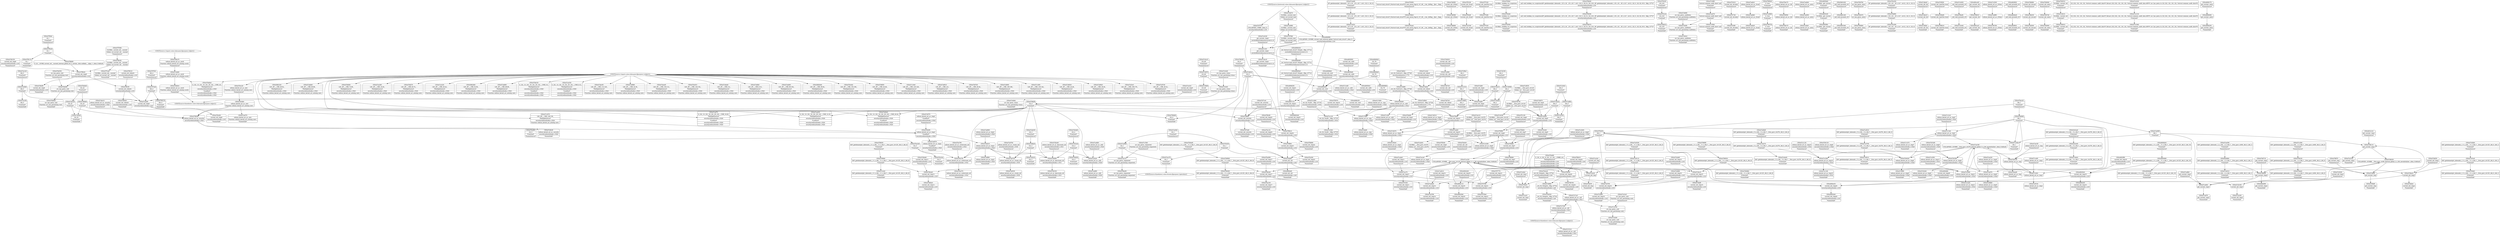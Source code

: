 digraph {
	CE0x47f4740 [shape=record,shape=Mrecord,label="{CE0x47f4740|GLOBAL:___llvm_gcov_ctr125|Global_var:__llvm_gcov_ctr125}"]
	CE0x47c11b0 [shape=record,shape=Mrecord,label="{CE0x47c11b0|selinux_kernel_act_as:_tmp7|security/selinux/hooks.c,3528}"]
	CE0x47cec30 [shape=record,shape=Mrecord,label="{CE0x47cec30|i8*_getelementptr_inbounds_(_25_x_i8_,_25_x_i8_*_.str3,_i32_0,_i32_0)|*Constant*}"]
	CE0x47f3950 [shape=record,shape=Mrecord,label="{CE0x47f3950|%struct.task_struct*_(%struct.task_struct**)*_asm_movq_%gs:$_1:P_,$0_,_r,im,_dirflag_,_fpsr_,_flags_|*SummSource*}"]
	CE0x47c4280 [shape=record,shape=Mrecord,label="{CE0x47c4280|avc_has_perm:_ssid|Function::avc_has_perm&Arg::ssid::|*SummSink*}"]
	CE0x47d6580 [shape=record,shape=Mrecord,label="{CE0x47d6580|current_sid:_if.then}"]
	CE0x47a9880 [shape=record,shape=Mrecord,label="{CE0x47a9880|128:_i8*,_:_CRE_32,36_|*MultipleSource*|security/selinux/hooks.c,3520|Function::selinux_kernel_act_as&Arg::new::}"]
	CE0x47cd2a0 [shape=record,shape=Mrecord,label="{CE0x47cd2a0|i64_0|*Constant*}"]
	CE0x47f52d0 [shape=record,shape=Mrecord,label="{CE0x47f52d0|current_sid:_if.end}"]
	CE0x47c1b70 [shape=record,shape=Mrecord,label="{CE0x47c1b70|128:_i8*,_:_CRE_128,136_|*MultipleSource*|security/selinux/hooks.c,3520|Function::selinux_kernel_act_as&Arg::new::}"]
	CE0x47d71e0 [shape=record,shape=Mrecord,label="{CE0x47d71e0|current_sid:_security|security/selinux/hooks.c,218|*SummSource*}"]
	CE0x47f7430 [shape=record,shape=Mrecord,label="{CE0x47f7430|current_sid:_land.lhs.true|*SummSink*}"]
	CE0x47acc10 [shape=record,shape=Mrecord,label="{CE0x47acc10|avc_has_perm:_requested|Function::avc_has_perm&Arg::requested::}"]
	CE0x47982f0 [shape=record,shape=Mrecord,label="{CE0x47982f0|i32_0|*Constant*}"]
	CE0x47cc0a0 [shape=record,shape=Mrecord,label="{CE0x47cc0a0|current_sid:_tobool|security/selinux/hooks.c,218|*SummSource*}"]
	CE0x47ca8b0 [shape=record,shape=Mrecord,label="{CE0x47ca8b0|get_current:_tmp3|*SummSource*}"]
	CE0x47f3050 [shape=record,shape=Mrecord,label="{CE0x47f3050|GLOBAL:_lockdep_rcu_suspicious|*Constant*|*SummSink*}"]
	CE0x47f6470 [shape=record,shape=Mrecord,label="{CE0x47f6470|_call_void_lockdep_rcu_suspicious(i8*_getelementptr_inbounds_(_25_x_i8_,_25_x_i8_*_.str3,_i32_0,_i32_0),_i32_218,_i8*_getelementptr_inbounds_(_45_x_i8_,_45_x_i8_*_.str12,_i32_0,_i32_0))_#10,_!dbg_!27727|security/selinux/hooks.c,218|*SummSink*}"]
	CE0x47bd0c0 [shape=record,shape=Mrecord,label="{CE0x47bd0c0|selinux_kernel_act_as:_secid|Function::selinux_kernel_act_as&Arg::secid::|*SummSink*}"]
	CE0x47cc310 [shape=record,shape=Mrecord,label="{CE0x47cc310|i64_3|*Constant*}"]
	CE0x4805440 [shape=record,shape=Mrecord,label="{CE0x4805440|current_sid:_tmp20|security/selinux/hooks.c,218|*SummSink*}"]
	CE0x4797770 [shape=record,shape=Mrecord,label="{CE0x4797770|current_sid:_tmp12|security/selinux/hooks.c,218|*SummSource*}"]
	CE0x47d2e40 [shape=record,shape=Mrecord,label="{CE0x47d2e40|selinux_kernel_act_as:_keycreate_sid|security/selinux/hooks.c,3531|*SummSource*}"]
	CE0x47f3430 [shape=record,shape=Mrecord,label="{CE0x47f3430|i32_218|*Constant*|*SummSource*}"]
	CE0x47a7340 [shape=record,shape=Mrecord,label="{CE0x47a7340|selinux_kernel_act_as:_call|security/selinux/hooks.c,3521|*SummSink*}"]
	CE0x47c12c0 [shape=record,shape=Mrecord,label="{CE0x47c12c0|selinux_kernel_act_as:_tmp7|security/selinux/hooks.c,3528|*SummSource*}"]
	CE0x47ac920 [shape=record,shape=Mrecord,label="{CE0x47ac920|i32_1|*Constant*|*SummSource*}"]
	CE0x47a3400 [shape=record,shape=Mrecord,label="{CE0x47a3400|selinux_kernel_act_as:_tmp5|security/selinux/hooks.c,3528|*SummSource*}"]
	CE0x47d33d0 [shape=record,shape=Mrecord,label="{CE0x47d33d0|selinux_kernel_act_as:_tmp8|security/selinux/hooks.c,3529|*SummSource*}"]
	CE0x47bebb0 [shape=record,shape=Mrecord,label="{CE0x47bebb0|i64_1|*Constant*}"]
	CE0x47bdb20 [shape=record,shape=Mrecord,label="{CE0x47bdb20|i32_3|*Constant*}"]
	CE0x47a3810 [shape=record,shape=Mrecord,label="{CE0x47a3810|i64*_getelementptr_inbounds_(_5_x_i64_,_5_x_i64_*___llvm_gcov_ctr276,_i64_0,_i64_3)|*Constant*|*SummSource*}"]
	CE0x47aba40 [shape=record,shape=Mrecord,label="{CE0x47aba40|128:_i8*,_:_CRE_104,112_|*MultipleSource*|security/selinux/hooks.c,3520|Function::selinux_kernel_act_as&Arg::new::}"]
	CE0x47bba70 [shape=record,shape=Mrecord,label="{CE0x47bba70|selinux_kernel_act_as:_secid|Function::selinux_kernel_act_as&Arg::secid::|*SummSource*}"]
	CE0x47af6c0 [shape=record,shape=Mrecord,label="{CE0x47af6c0|_ret_i32_%retval.0,_!dbg_!27728|security/selinux/avc.c,775|*SummSource*}"]
	CE0x47a0a00 [shape=record,shape=Mrecord,label="{CE0x47a0a00|i64*_getelementptr_inbounds_(_5_x_i64_,_5_x_i64_*___llvm_gcov_ctr276,_i64_0,_i64_4)|*Constant*|*SummSink*}"]
	CE0x47f7280 [shape=record,shape=Mrecord,label="{CE0x47f7280|current_sid:_land.lhs.true}"]
	CE0x47a5200 [shape=record,shape=Mrecord,label="{CE0x47a5200|current_sid:_tmp3|*SummSource*}"]
	CE0x47f5800 [shape=record,shape=Mrecord,label="{CE0x47f5800|current_sid:_tmp7|security/selinux/hooks.c,218|*SummSource*}"]
	CE0x4798280 [shape=record,shape=Mrecord,label="{CE0x4798280|selinux_kernel_act_as:_security|security/selinux/hooks.c,3520}"]
	CE0x48048d0 [shape=record,shape=Mrecord,label="{CE0x48048d0|i64*_getelementptr_inbounds_(_11_x_i64_,_11_x_i64_*___llvm_gcov_ctr125,_i64_0,_i64_10)|*Constant*}"]
	CE0x47cee80 [shape=record,shape=Mrecord,label="{CE0x47cee80|i8*_getelementptr_inbounds_(_25_x_i8_,_25_x_i8_*_.str3,_i32_0,_i32_0)|*Constant*|*SummSource*}"]
	CE0x47a1bc0 [shape=record,shape=Mrecord,label="{CE0x47a1bc0|i64*_getelementptr_inbounds_(_11_x_i64_,_11_x_i64_*___llvm_gcov_ctr125,_i64_0,_i64_0)|*Constant*|*SummSink*}"]
	CE0x4805850 [shape=record,shape=Mrecord,label="{CE0x4805850|current_sid:_call4|security/selinux/hooks.c,218|*SummSource*}"]
	CE0x47bc810 [shape=record,shape=Mrecord,label="{CE0x47bc810|128:_i8*,_:_CRE_144,152_|*MultipleSource*|security/selinux/hooks.c,3520|Function::selinux_kernel_act_as&Arg::new::}"]
	CE0x47c7d00 [shape=record,shape=Mrecord,label="{CE0x47c7d00|selinux_kernel_act_as:_cmp|security/selinux/hooks.c,3528|*SummSource*}"]
	CE0x47a8ab0 [shape=record,shape=Mrecord,label="{CE0x47a8ab0|128:_i8*,_:_CRE_0,4_|*MultipleSource*|security/selinux/hooks.c,3520|Function::selinux_kernel_act_as&Arg::new::}"]
	CE0x47ae570 [shape=record,shape=Mrecord,label="{CE0x47ae570|selinux_kernel_act_as:_new|Function::selinux_kernel_act_as&Arg::new::|*SummSink*}"]
	CE0x47a4f80 [shape=record,shape=Mrecord,label="{CE0x47a4f80|current_sid:_call|security/selinux/hooks.c,218}"]
	CE0x47f38c0 [shape=record,shape=Mrecord,label="{CE0x47f38c0|%struct.task_struct*_(%struct.task_struct**)*_asm_movq_%gs:$_1:P_,$0_,_r,im,_dirflag_,_fpsr_,_flags_}"]
	CE0x47a9db0 [shape=record,shape=Mrecord,label="{CE0x47a9db0|selinux_kernel_act_as:_tmp9|security/selinux/hooks.c,3529|*SummSink*}"]
	CE0x47cb9f0 [shape=record,shape=Mrecord,label="{CE0x47cb9f0|current_sid:_tmp16|security/selinux/hooks.c,218|*SummSink*}"]
	CE0x47c0c60 [shape=record,shape=Mrecord,label="{CE0x47c0c60|avc_has_perm:_tclass|Function::avc_has_perm&Arg::tclass::}"]
	CE0x47acb70 [shape=record,shape=Mrecord,label="{CE0x47acb70|%struct.common_audit_data*_null|*Constant*}"]
	CE0x47f1810 [shape=record,shape=Mrecord,label="{CE0x47f1810|current_sid:_do.body|*SummSource*}"]
	CE0x47fa840 [shape=record,shape=Mrecord,label="{CE0x47fa840|current_sid:_sid|security/selinux/hooks.c,220}"]
	CE0x47a4cc0 [shape=record,shape=Mrecord,label="{CE0x47a4cc0|get_current:_tmp4|./arch/x86/include/asm/current.h,14|*SummSink*}"]
	CE0x47ae180 [shape=record,shape=Mrecord,label="{CE0x47ae180|COLLAPSED:_GCMRE___llvm_gcov_ctr276_internal_global_5_x_i64_zeroinitializer:_elem_0:default:}"]
	CE0x47a7210 [shape=record,shape=Mrecord,label="{CE0x47a7210|selinux_kernel_act_as:_call|security/selinux/hooks.c,3521|*SummSource*}"]
	CE0x47afdb0 [shape=record,shape=Mrecord,label="{CE0x47afdb0|128:_i8*,_:_CRE_8,16_|*MultipleSource*|security/selinux/hooks.c,3520|Function::selinux_kernel_act_as&Arg::new::}"]
	CE0x47aeb20 [shape=record,shape=Mrecord,label="{CE0x47aeb20|selinux_kernel_act_as:_if.end|*SummSink*}"]
	CE0x47b9c60 [shape=record,shape=Mrecord,label="{CE0x47b9c60|i64*_getelementptr_inbounds_(_11_x_i64_,_11_x_i64_*___llvm_gcov_ctr125,_i64_0,_i64_9)|*Constant*|*SummSink*}"]
	CE0x47aa220 [shape=record,shape=Mrecord,label="{CE0x47aa220|selinux_kernel_act_as:_tmp9|security/selinux/hooks.c,3529|*SummSource*}"]
	CE0x47d02f0 [shape=record,shape=Mrecord,label="{CE0x47d02f0|current_sid:_tmp8|security/selinux/hooks.c,218|*SummSink*}"]
	CE0x4804fd0 [shape=record,shape=Mrecord,label="{CE0x4804fd0|current_sid:_tmp20|security/selinux/hooks.c,218|*SummSource*}"]
	CE0x47ba370 [shape=record,shape=Mrecord,label="{CE0x47ba370|selinux_kernel_act_as:_sockcreate_sid|security/selinux/hooks.c,3532|*SummSink*}"]
	CE0x4797fc0 [shape=record,shape=Mrecord,label="{CE0x4797fc0|i64_4|*Constant*|*SummSource*}"]
	CE0x47c8a80 [shape=record,shape=Mrecord,label="{CE0x47c8a80|current_sid:_tmp15|security/selinux/hooks.c,218|*SummSource*}"]
	CE0x47983f0 [shape=record,shape=Mrecord,label="{CE0x47983f0|i32_0|*Constant*|*SummSource*}"]
	CE0x47c8a10 [shape=record,shape=Mrecord,label="{CE0x47c8a10|current_sid:_tmp15|security/selinux/hooks.c,218}"]
	CE0x47c0f80 [shape=record,shape=Mrecord,label="{CE0x47c0f80|selinux_kernel_act_as:_tmp6|security/selinux/hooks.c,3528|*SummSink*}"]
	CE0x47c8080 [shape=record,shape=Mrecord,label="{CE0x47c8080|i64_2|*Constant*}"]
	CE0x47f6f70 [shape=record,shape=Mrecord,label="{CE0x47f6f70|get_current:_tmp|*SummSource*}"]
	CE0x47cc3b0 [shape=record,shape=Mrecord,label="{CE0x47cc3b0|i64*_getelementptr_inbounds_(_2_x_i64_,_2_x_i64_*___llvm_gcov_ctr98,_i64_0,_i64_0)|*Constant*|*SummSource*}"]
	CE0x47bd4b0 [shape=record,shape=Mrecord,label="{CE0x47bd4b0|avc_has_perm:_tsid|Function::avc_has_perm&Arg::tsid::|*SummSink*}"]
	CE0x47ce0b0 [shape=record,shape=Mrecord,label="{CE0x47ce0b0|i64_5|*Constant*}"]
	CE0x47bba00 [shape=record,shape=Mrecord,label="{CE0x47bba00|avc_has_perm:_requested|Function::avc_has_perm&Arg::requested::|*SummSink*}"]
	CE0x47ab7b0 [shape=record,shape=Mrecord,label="{CE0x47ab7b0|selinux_kernel_act_as:_create_sid|security/selinux/hooks.c,3530|*SummSource*}"]
	CE0x47f5190 [shape=record,shape=Mrecord,label="{CE0x47f5190|current_sid:_if.end|*SummSource*}"]
	CE0x47f8310 [shape=record,shape=Mrecord,label="{CE0x47f8310|current_sid:_tobool1|security/selinux/hooks.c,218|*SummSource*}"]
	CE0x47d72d0 [shape=record,shape=Mrecord,label="{CE0x47d72d0|current_sid:_security|security/selinux/hooks.c,218|*SummSink*}"]
	CE0x47fa520 [shape=record,shape=Mrecord,label="{CE0x47fa520|i32_1|*Constant*}"]
	CE0x47ade80 [shape=record,shape=Mrecord,label="{CE0x47ade80|128:_i8*,_:_CRE_96,104_|*MultipleSource*|security/selinux/hooks.c,3520|Function::selinux_kernel_act_as&Arg::new::}"]
	CE0x47f2fe0 [shape=record,shape=Mrecord,label="{CE0x47f2fe0|GLOBAL:_lockdep_rcu_suspicious|*Constant*|*SummSource*}"]
	CE0x47c91e0 [shape=record,shape=Mrecord,label="{CE0x47c91e0|i64*_getelementptr_inbounds_(_11_x_i64_,_11_x_i64_*___llvm_gcov_ctr125,_i64_0,_i64_1)|*Constant*}"]
	CE0x4796750 [shape=record,shape=Mrecord,label="{CE0x4796750|i1_true|*Constant*|*SummSink*}"]
	CE0x5d62640 [shape=record,shape=Mrecord,label="{CE0x5d62640|128:_i8*,_:_CRE_56,64_|*MultipleSource*|security/selinux/hooks.c,3520|Function::selinux_kernel_act_as&Arg::new::}"]
	CE0x47aad30 [shape=record,shape=Mrecord,label="{CE0x47aad30|4:_i32,_12:_i32,_16:_i32,_20:_i32,_:_CME_12,16_|*MultipleSource*|security/selinux/hooks.c,3529|*LoadInst*|security/selinux/hooks.c,3520|security/selinux/hooks.c,3520}"]
	CE0x47bbc70 [shape=record,shape=Mrecord,label="{CE0x47bbc70|selinux_kernel_act_as:_bb|*SummSink*}"]
	CE0x47969f0 [shape=record,shape=Mrecord,label="{CE0x47969f0|i64*_getelementptr_inbounds_(_11_x_i64_,_11_x_i64_*___llvm_gcov_ctr125,_i64_0,_i64_8)|*Constant*|*SummSource*}"]
	CE0x47d3360 [shape=record,shape=Mrecord,label="{CE0x47d3360|selinux_kernel_act_as:_tmp8|security/selinux/hooks.c,3529}"]
	CE0x47c1fe0 [shape=record,shape=Mrecord,label="{CE0x47c1fe0|selinux_kernel_act_as:_call1|security/selinux/hooks.c,3524|*SummSink*}"]
	CE0x47ab250 [shape=record,shape=Mrecord,label="{CE0x47ab250|i32_3|*Constant*|*SummSource*}"]
	CE0x47cb880 [shape=record,shape=Mrecord,label="{CE0x47cb880|current_sid:_tmp16|security/selinux/hooks.c,218|*SummSource*}"]
	CE0x4811fc0 [shape=record,shape=Mrecord,label="{CE0x4811fc0|get_current:_tmp4|./arch/x86/include/asm/current.h,14}"]
	CE0x47c41e0 [shape=record,shape=Mrecord,label="{CE0x47c41e0|avc_has_perm:_ssid|Function::avc_has_perm&Arg::ssid::|*SummSource*}"]
	CE0x47bc9a0 [shape=record,shape=Mrecord,label="{CE0x47bc9a0|128:_i8*,_:_CRE_152,160_|*MultipleSource*|security/selinux/hooks.c,3520|Function::selinux_kernel_act_as&Arg::new::}"]
	CE0x47fb520 [shape=record,shape=Mrecord,label="{CE0x47fb520|current_sid:_tmp24|security/selinux/hooks.c,220}"]
	CE0x47d0710 [shape=record,shape=Mrecord,label="{CE0x47d0710|get_current:_tmp2|*SummSource*}"]
	CE0x47ba100 [shape=record,shape=Mrecord,label="{CE0x47ba100|current_sid:_tmp17|security/selinux/hooks.c,218|*SummSink*}"]
	CE0x47a3390 [shape=record,shape=Mrecord,label="{CE0x47a3390|selinux_kernel_act_as:_tmp5|security/selinux/hooks.c,3528}"]
	CE0x47c9cd0 [shape=record,shape=Mrecord,label="{CE0x47c9cd0|current_sid:_tmp5|security/selinux/hooks.c,218|*SummSink*}"]
	CE0x47f9c80 [shape=record,shape=Mrecord,label="{CE0x47f9c80|current_sid:_tmp22|security/selinux/hooks.c,218|*SummSource*}"]
	"CONST[source:1(input),value:2(dynamic)][purpose:{object}]"
	CE0x47aebb0 [shape=record,shape=Mrecord,label="{CE0x47aebb0|selinux_kernel_act_as:_entry|*SummSource*}"]
	CE0x47bcbb0 [shape=record,shape=Mrecord,label="{CE0x47bcbb0|selinux_kernel_act_as:_new|Function::selinux_kernel_act_as&Arg::new::}"]
	CE0x47bf850 [shape=record,shape=Mrecord,label="{CE0x47bf850|128:_i8*,_:_CRE_44,48_|*MultipleSource*|security/selinux/hooks.c,3520|Function::selinux_kernel_act_as&Arg::new::}"]
	CE0x47bd280 [shape=record,shape=Mrecord,label="{CE0x47bd280|avc_has_perm:_tsid|Function::avc_has_perm&Arg::tsid::}"]
	CE0x47bc5a0 [shape=record,shape=Mrecord,label="{CE0x47bc5a0|i32_5|*Constant*|*SummSink*}"]
	CE0x4805fb0 [shape=record,shape=Mrecord,label="{CE0x4805fb0|GLOBAL:_get_current|*Constant*|*SummSink*}"]
	CE0x47cfa80 [shape=record,shape=Mrecord,label="{CE0x47cfa80|current_sid:_tmp4|security/selinux/hooks.c,218}"]
	CE0x47a4420 [shape=record,shape=Mrecord,label="{CE0x47a4420|current_sid:_tmp14|security/selinux/hooks.c,218}"]
	"CONST[source:2(external),value:2(dynamic)][purpose:{subject}]"
	CE0x47f7ae0 [shape=record,shape=Mrecord,label="{CE0x47f7ae0|GLOBAL:_current_sid.__warned|Global_var:current_sid.__warned|*SummSink*}"]
	CE0x47a9180 [shape=record,shape=Mrecord,label="{CE0x47a9180|i64*_getelementptr_inbounds_(_11_x_i64_,_11_x_i64_*___llvm_gcov_ctr125,_i64_0,_i64_0)|*Constant*|*SummSource*}"]
	CE0x47a5760 [shape=record,shape=Mrecord,label="{CE0x47a5760|current_sid:_if.end|*SummSink*}"]
	CE0x47b4ce0 [shape=record,shape=Mrecord,label="{CE0x47b4ce0|_ret_i32_%tmp24,_!dbg_!27742|security/selinux/hooks.c,220|*SummSource*}"]
	CE0x5b81de0 [shape=record,shape=Mrecord,label="{CE0x5b81de0|_call_void_mcount()_#3|*SummSink*}"]
	CE0x4797ee0 [shape=record,shape=Mrecord,label="{CE0x4797ee0|i64_4|*Constant*}"]
	CE0x47f81f0 [shape=record,shape=Mrecord,label="{CE0x47f81f0|current_sid:_tobool1|security/selinux/hooks.c,218}"]
	CE0x47c19e0 [shape=record,shape=Mrecord,label="{CE0x47c19e0|128:_i8*,_:_CRE_120,128_|*MultipleSource*|security/selinux/hooks.c,3520|Function::selinux_kernel_act_as&Arg::new::}"]
	"CONST[source:1(input),value:2(dynamic)][purpose:{subject}]"
	CE0x47d0150 [shape=record,shape=Mrecord,label="{CE0x47d0150|current_sid:_tmp8|security/selinux/hooks.c,218|*SummSource*}"]
	CE0x47c8010 [shape=record,shape=Mrecord,label="{CE0x47c8010|i64*_getelementptr_inbounds_(_5_x_i64_,_5_x_i64_*___llvm_gcov_ctr276,_i64_0,_i64_3)|*Constant*|*SummSink*}"]
	CE0x47d6110 [shape=record,shape=Mrecord,label="{CE0x47d6110|get_current:_tmp1}"]
	CE0x47f1740 [shape=record,shape=Mrecord,label="{CE0x47f1740|current_sid:_do.body}"]
	CE0x47af840 [shape=record,shape=Mrecord,label="{CE0x47af840|_ret_i32_%retval.0,_!dbg_!27728|security/selinux/avc.c,775|*SummSink*}"]
	CE0x4806840 [shape=record,shape=Mrecord,label="{CE0x4806840|i32_78|*Constant*}"]
	CE0x47ba720 [shape=record,shape=Mrecord,label="{CE0x47ba720|selinux_kernel_act_as:_sockcreate_sid|security/selinux/hooks.c,3532}"]
	CE0x4806bb0 [shape=record,shape=Mrecord,label="{CE0x4806bb0|current_sid:_cred|security/selinux/hooks.c,218|*SummSource*}"]
	CE0x47fb700 [shape=record,shape=Mrecord,label="{CE0x47fb700|current_sid:_tmp24|security/selinux/hooks.c,220|*SummSink*}"]
	CE0x47f6990 [shape=record,shape=Mrecord,label="{CE0x47f6990|current_sid:_tmp7|security/selinux/hooks.c,218|*SummSink*}"]
	CE0x47bb7b0 [shape=record,shape=Mrecord,label="{CE0x47bb7b0|avc_has_perm:_entry|*SummSource*}"]
	CE0x47bc020 [shape=record,shape=Mrecord,label="{CE0x47bc020|i8*_getelementptr_inbounds_(_45_x_i8_,_45_x_i8_*_.str12,_i32_0,_i32_0)|*Constant*|*SummSource*}"]
	CE0x47c1ed0 [shape=record,shape=Mrecord,label="{CE0x47c1ed0|selinux_kernel_act_as:_call1|security/selinux/hooks.c,3524|*SummSource*}"]
	CE0x47f4460 [shape=record,shape=Mrecord,label="{CE0x47f4460|current_sid:_tmp4|security/selinux/hooks.c,218|*SummSink*}"]
	CE0x47d5bf0 [shape=record,shape=Mrecord,label="{CE0x47d5bf0|get_current:_tmp|*SummSink*}"]
	CE0x47ae4a0 [shape=record,shape=Mrecord,label="{CE0x47ae4a0|i32_22|*Constant*|*SummSink*}"]
	CE0x47c60c0 [shape=record,shape=Mrecord,label="{CE0x47c60c0|avc_has_perm:_auditdata|Function::avc_has_perm&Arg::auditdata::|*SummSink*}"]
	CE0x47f5e20 [shape=record,shape=Mrecord,label="{CE0x47f5e20|i8_1|*Constant*}"]
	CE0x47cbf00 [shape=record,shape=Mrecord,label="{CE0x47cbf00|get_current:_tmp}"]
	CE0x47c5df0 [shape=record,shape=Mrecord,label="{CE0x47c5df0|%struct.common_audit_data*_null|*Constant*|*SummSource*}"]
	CE0x47a8ee0 [shape=record,shape=Mrecord,label="{CE0x47a8ee0|current_sid:_bb|*SummSource*}"]
	CE0x47f6400 [shape=record,shape=Mrecord,label="{CE0x47f6400|_call_void_lockdep_rcu_suspicious(i8*_getelementptr_inbounds_(_25_x_i8_,_25_x_i8_*_.str3,_i32_0,_i32_0),_i32_218,_i8*_getelementptr_inbounds_(_45_x_i8_,_45_x_i8_*_.str12,_i32_0,_i32_0))_#10,_!dbg_!27727|security/selinux/hooks.c,218|*SummSource*}"]
	CE0x47ba090 [shape=record,shape=Mrecord,label="{CE0x47ba090|current_sid:_tmp17|security/selinux/hooks.c,218|*SummSource*}"]
	CE0x47d5f20 [shape=record,shape=Mrecord,label="{CE0x47d5f20|current_sid:_land.lhs.true2|*SummSource*}"]
	CE0x47b0470 [shape=record,shape=Mrecord,label="{CE0x47b0470|avc_has_perm:_entry}"]
	CE0x47a8910 [shape=record,shape=Mrecord,label="{CE0x47a8910|128:_i8*,_:_CRE_4,8_|*MultipleSource*|security/selinux/hooks.c,3520|Function::selinux_kernel_act_as&Arg::new::}"]
	CE0x47c8860 [shape=record,shape=Mrecord,label="{CE0x47c8860|_ret_i32_%tmp24,_!dbg_!27742|security/selinux/hooks.c,220}"]
	CE0x47b0020 [shape=record,shape=Mrecord,label="{CE0x47b0020|selinux_kernel_act_as:_tmp6|security/selinux/hooks.c,3528}"]
	CE0x47f2eb0 [shape=record,shape=Mrecord,label="{CE0x47f2eb0|GLOBAL:_lockdep_rcu_suspicious|*Constant*}"]
	CE0x47f3aa0 [shape=record,shape=Mrecord,label="{CE0x47f3aa0|%struct.task_struct*_(%struct.task_struct**)*_asm_movq_%gs:$_1:P_,$0_,_r,im,_dirflag_,_fpsr_,_flags_|*SummSink*}"]
	"CONST[source:0(mediator),value:0(static)][purpose:{operation}]"
	CE0x47ae950 [shape=record,shape=Mrecord,label="{CE0x47ae950|selinux_kernel_act_as:_entry}"]
	CE0x47f9fb0 [shape=record,shape=Mrecord,label="{CE0x47f9fb0|current_sid:_tmp23|security/selinux/hooks.c,218}"]
	CE0x47f06b0 [shape=record,shape=Mrecord,label="{CE0x47f06b0|i64*_getelementptr_inbounds_(_11_x_i64_,_11_x_i64_*___llvm_gcov_ctr125,_i64_0,_i64_6)|*Constant*}"]
	CE0x47bead0 [shape=record,shape=Mrecord,label="{CE0x47bead0|selinux_kernel_act_as:_tmp|*SummSink*}"]
	CE0x47b4930 [shape=record,shape=Mrecord,label="{CE0x47b4930|_ret_i32_%tmp24,_!dbg_!27742|security/selinux/hooks.c,220|*SummSink*}"]
	CE0x48045e0 [shape=record,shape=Mrecord,label="{CE0x48045e0|current_sid:_tmp19|security/selinux/hooks.c,218}"]
	CE0x47a4610 [shape=record,shape=Mrecord,label="{CE0x47a4610|current_sid:_tmp14|security/selinux/hooks.c,218|*SummSource*}"]
	CE0x47ab720 [shape=record,shape=Mrecord,label="{CE0x47ab720|selinux_kernel_act_as:_create_sid|security/selinux/hooks.c,3530}"]
	CE0x47c8510 [shape=record,shape=Mrecord,label="{CE0x47c8510|selinux_kernel_act_as:_tmp4|security/selinux/hooks.c,3528|*SummSource*}"]
	CE0x47ca3a0 [shape=record,shape=Mrecord,label="{CE0x47ca3a0|current_sid:_tmp|*SummSource*}"]
	CE0x47a30c0 [shape=record,shape=Mrecord,label="{CE0x47a30c0|i64_0|*Constant*|*SummSource*}"]
	CE0x47c4dc0 [shape=record,shape=Mrecord,label="{CE0x47c4dc0|i64*_getelementptr_inbounds_(_5_x_i64_,_5_x_i64_*___llvm_gcov_ctr276,_i64_0,_i64_0)|*Constant*|*SummSink*}"]
	CE0x47fa930 [shape=record,shape=Mrecord,label="{CE0x47fa930|current_sid:_sid|security/selinux/hooks.c,220|*SummSource*}"]
	CE0x47a60c0 [shape=record,shape=Mrecord,label="{CE0x47a60c0|i32_0|*Constant*}"]
	CE0x47aa6b0 [shape=record,shape=Mrecord,label="{CE0x47aa6b0|selinux_kernel_act_as:_sid2|security/selinux/hooks.c,3529|*SummSource*}"]
	CE0x47d4fa0 [shape=record,shape=Mrecord,label="{CE0x47d4fa0|current_sid:_tmp2|*SummSink*}"]
	CE0x47ae390 [shape=record,shape=Mrecord,label="{CE0x47ae390|i64*_getelementptr_inbounds_(_2_x_i64_,_2_x_i64_*___llvm_gcov_ctr98,_i64_0,_i64_1)|*Constant*|*SummSource*}"]
	CE0x47b9cd0 [shape=record,shape=Mrecord,label="{CE0x47b9cd0|current_sid:_tmp17|security/selinux/hooks.c,218}"]
	CE0x47c8190 [shape=record,shape=Mrecord,label="{CE0x47c8190|i64_2|*Constant*|*SummSource*}"]
	CE0x4806ab0 [shape=record,shape=Mrecord,label="{CE0x4806ab0|current_sid:_sid|security/selinux/hooks.c,220|*SummSink*}"]
	CE0x47c82b0 [shape=record,shape=Mrecord,label="{CE0x47c82b0|i64_2|*Constant*|*SummSink*}"]
	CE0x47bf740 [shape=record,shape=Mrecord,label="{CE0x47bf740|128:_i8*,_:_CRE_40,44_|*MultipleSource*|security/selinux/hooks.c,3520|Function::selinux_kernel_act_as&Arg::new::}"]
	CE0x47d2650 [shape=record,shape=Mrecord,label="{CE0x47d2650|i32_4|*Constant*|*SummSink*}"]
	CE0x47d0db0 [shape=record,shape=Mrecord,label="{CE0x47d0db0|i64*_getelementptr_inbounds_(_11_x_i64_,_11_x_i64_*___llvm_gcov_ctr125,_i64_0,_i64_8)|*Constant*|*SummSink*}"]
	CE0x47a6f90 [shape=record,shape=Mrecord,label="{CE0x47a6f90|selinux_kernel_act_as:_tmp3|security/selinux/hooks.c,3520|*SummSink*}"]
	CE0x47cada0 [shape=record,shape=Mrecord,label="{CE0x47cada0|current_sid:_tmp11|security/selinux/hooks.c,218|*SummSource*}"]
	CE0x47a3e40 [shape=record,shape=Mrecord,label="{CE0x47a3e40|_call_void_mcount()_#3|*SummSink*}"]
	CE0x4805c60 [shape=record,shape=Mrecord,label="{CE0x4805c60|GLOBAL:_get_current|*Constant*}"]
	CE0x47cc8a0 [shape=record,shape=Mrecord,label="{CE0x47cc8a0|current_sid:_tmp1|*SummSource*}"]
	CE0x482b580 [shape=record,shape=Mrecord,label="{CE0x482b580|get_current:_tmp2|*SummSink*}"]
	CE0x47f5070 [shape=record,shape=Mrecord,label="{CE0x47f5070|current_sid:_tmp10|security/selinux/hooks.c,218|*SummSource*}"]
	CE0x47c0cd0 [shape=record,shape=Mrecord,label="{CE0x47c0cd0|avc_has_perm:_tclass|Function::avc_has_perm&Arg::tclass::|*SummSource*}"]
	CE0x47a1850 [shape=record,shape=Mrecord,label="{CE0x47a1850|selinux_kernel_act_as:_tmp11|security/selinux/hooks.c,3534|*SummSource*}"]
	CE0x480cac0 [shape=record,shape=Mrecord,label="{CE0x480cac0|get_current:_bb|*SummSink*}"]
	CE0x47af480 [shape=record,shape=Mrecord,label="{CE0x47af480|avc_has_perm:_auditdata|Function::avc_has_perm&Arg::auditdata::|*SummSource*}"]
	CE0x47d2330 [shape=record,shape=Mrecord,label="{CE0x47d2330|selinux_kernel_act_as:_keycreate_sid|security/selinux/hooks.c,3531|*SummSink*}"]
	CE0x47cd030 [shape=record,shape=Mrecord,label="{CE0x47cd030|GLOBAL:___llvm_gcov_ctr125|Global_var:__llvm_gcov_ctr125|*SummSource*}"]
	CE0x47ba4b0 [shape=record,shape=Mrecord,label="{CE0x47ba4b0|i32_5|*Constant*|*SummSource*}"]
	CE0x47a4780 [shape=record,shape=Mrecord,label="{CE0x47a4780|current_sid:_tmp14|security/selinux/hooks.c,218|*SummSink*}"]
	CE0x4808340 [shape=record,shape=Mrecord,label="{CE0x4808340|current_sid:_tmp21|security/selinux/hooks.c,218|*SummSink*}"]
	CE0x47c0a10 [shape=record,shape=Mrecord,label="{CE0x47c0a10|i16_48|*Constant*|*SummSource*}"]
	CE0x48064d0 [shape=record,shape=Mrecord,label="{CE0x48064d0|_ret_%struct.task_struct*_%tmp4,_!dbg_!27714|./arch/x86/include/asm/current.h,14}"]
	CE0x47a2fb0 [shape=record,shape=Mrecord,label="{CE0x47a2fb0|i64_0|*Constant*}"]
	CE0x47979b0 [shape=record,shape=Mrecord,label="{CE0x47979b0|GLOBAL:_current_task|Global_var:current_task|*SummSink*}"]
	CE0x47ad9f0 [shape=record,shape=Mrecord,label="{CE0x47ad9f0|selinux_kernel_act_as:_if.then}"]
	CE0x47bc090 [shape=record,shape=Mrecord,label="{CE0x47bc090|i8*_getelementptr_inbounds_(_45_x_i8_,_45_x_i8_*_.str12,_i32_0,_i32_0)|*Constant*|*SummSink*}"]
	CE0x4829fc0 [shape=record,shape=Mrecord,label="{CE0x4829fc0|_call_void_mcount()_#3|*SummSink*}"]
	CE0x5b81d20 [shape=record,shape=Mrecord,label="{CE0x5b81d20|_call_void_mcount()_#3|*SummSource*}"]
	CE0x47c92b0 [shape=record,shape=Mrecord,label="{CE0x47c92b0|i64*_getelementptr_inbounds_(_11_x_i64_,_11_x_i64_*___llvm_gcov_ctr125,_i64_0,_i64_1)|*Constant*|*SummSource*}"]
	CE0x47ce120 [shape=record,shape=Mrecord,label="{CE0x47ce120|i64_5|*Constant*|*SummSource*}"]
	CE0x47d0b20 [shape=record,shape=Mrecord,label="{CE0x47d0b20|current_sid:_tmp13|security/selinux/hooks.c,218|*SummSink*}"]
	CE0x4805de0 [shape=record,shape=Mrecord,label="{CE0x4805de0|GLOBAL:_get_current|*Constant*|*SummSource*}"]
	CE0x47ad570 [shape=record,shape=Mrecord,label="{CE0x47ad570|selinux_kernel_act_as:_tmp2|*LoadInst*|security/selinux/hooks.c,3520|*SummSink*}"]
	CE0x4829e20 [shape=record,shape=Mrecord,label="{CE0x4829e20|_call_void_mcount()_#3}"]
	CE0x47d7570 [shape=record,shape=Mrecord,label="{CE0x47d7570|COLLAPSED:_CMRE:_elem_0::|security/selinux/hooks.c,218}"]
	CE0x47c0d40 [shape=record,shape=Mrecord,label="{CE0x47c0d40|avc_has_perm:_tclass|Function::avc_has_perm&Arg::tclass::|*SummSink*}"]
	CE0x47ba3e0 [shape=record,shape=Mrecord,label="{CE0x47ba3e0|i32_5|*Constant*}"]
	CE0x47d6db0 [shape=record,shape=Mrecord,label="{CE0x47d6db0|current_sid:_do.end|*SummSource*}"]
	CE0x47af060 [shape=record,shape=Mrecord,label="{CE0x47af060|128:_i8*,_:_CRE_160,168_|*MultipleSource*|security/selinux/hooks.c,3520|Function::selinux_kernel_act_as&Arg::new::}"]
	CE0x47a3700 [shape=record,shape=Mrecord,label="{CE0x47a3700|i64*_getelementptr_inbounds_(_5_x_i64_,_5_x_i64_*___llvm_gcov_ctr276,_i64_0,_i64_3)|*Constant*}"]
	CE0x47c9a00 [shape=record,shape=Mrecord,label="{CE0x47c9a00|current_sid:_tmp5|security/selinux/hooks.c,218}"]
	CE0x47bdda0 [shape=record,shape=Mrecord,label="{CE0x47bdda0|4:_i32,_12:_i32,_16:_i32,_20:_i32,_:_CME_4,8_|*MultipleSource*|security/selinux/hooks.c,3529|*LoadInst*|security/selinux/hooks.c,3520|security/selinux/hooks.c,3520}"]
	CE0x47cc2a0 [shape=record,shape=Mrecord,label="{CE0x47cc2a0|i64*_getelementptr_inbounds_(_11_x_i64_,_11_x_i64_*___llvm_gcov_ctr125,_i64_0,_i64_6)|*Constant*|*SummSink*}"]
	CE0x4829f20 [shape=record,shape=Mrecord,label="{CE0x4829f20|_call_void_mcount()_#3|*SummSource*}"]
	CE0x47f8b40 [shape=record,shape=Mrecord,label="{CE0x47f8b40|current_sid:_tmp8|security/selinux/hooks.c,218}"]
	CE0x47cbfa0 [shape=record,shape=Mrecord,label="{CE0x47cbfa0|current_sid:_tobool|security/selinux/hooks.c,218}"]
	CE0x47c1d00 [shape=record,shape=Mrecord,label="{CE0x47c1d00|128:_i8*,_:_CRE_136,144_|*MultipleSource*|security/selinux/hooks.c,3520|Function::selinux_kernel_act_as&Arg::new::}"]
	CE0x47cf980 [shape=record,shape=Mrecord,label="{CE0x47cf980|i64_3|*Constant*|*SummSink*}"]
	CE0x47c85e0 [shape=record,shape=Mrecord,label="{CE0x47c85e0|selinux_kernel_act_as:_tmp4|security/selinux/hooks.c,3528|*SummSink*}"]
	CE0x47b0900 [shape=record,shape=Mrecord,label="{CE0x47b0900|current_sid:_entry|*SummSink*}"]
	CE0x4804b20 [shape=record,shape=Mrecord,label="{CE0x4804b20|i64*_getelementptr_inbounds_(_11_x_i64_,_11_x_i64_*___llvm_gcov_ctr125,_i64_0,_i64_10)|*Constant*|*SummSource*}"]
	CE0x47d6c50 [shape=record,shape=Mrecord,label="{CE0x47d6c50|current_sid:_do.end}"]
	CE0x47af410 [shape=record,shape=Mrecord,label="{CE0x47af410|GLOBAL:_current_sid|*Constant*}"]
	CE0x4798130 [shape=record,shape=Mrecord,label="{CE0x4798130|i64_4|*Constant*|*SummSink*}"]
	CE0x47b0130 [shape=record,shape=Mrecord,label="{CE0x47b0130|selinux_kernel_act_as:_tmp6|security/selinux/hooks.c,3528|*SummSource*}"]
	CE0x4804240 [shape=record,shape=Mrecord,label="{CE0x4804240|current_sid:_tmp18|security/selinux/hooks.c,218|*SummSource*}"]
	CE0x47f6390 [shape=record,shape=Mrecord,label="{CE0x47f6390|_call_void_lockdep_rcu_suspicious(i8*_getelementptr_inbounds_(_25_x_i8_,_25_x_i8_*_.str3,_i32_0,_i32_0),_i32_218,_i8*_getelementptr_inbounds_(_45_x_i8_,_45_x_i8_*_.str12,_i32_0,_i32_0))_#10,_!dbg_!27727|security/selinux/hooks.c,218}"]
	CE0x47f1100 [shape=record,shape=Mrecord,label="{CE0x47f1100|current_sid:_tmp6|security/selinux/hooks.c,218|*SummSource*}"]
	CE0x47c5d80 [shape=record,shape=Mrecord,label="{CE0x47c5d80|_ret_i32_%retval.0,_!dbg_!27728|security/selinux/avc.c,775}"]
	CE0x47c5f40 [shape=record,shape=Mrecord,label="{CE0x47c5f40|%struct.common_audit_data*_null|*Constant*|*SummSink*}"]
	CE0x5b81cb0 [shape=record,shape=Mrecord,label="{CE0x5b81cb0|_call_void_mcount()_#3}"]
	CE0x47fabe0 [shape=record,shape=Mrecord,label="{CE0x47fabe0|i64*_getelementptr_inbounds_(_2_x_i64_,_2_x_i64_*___llvm_gcov_ctr98,_i64_0,_i64_0)|*Constant*|*SummSink*}"]
	CE0x47a9630 [shape=record,shape=Mrecord,label="{CE0x47a9630|128:_i8*,_:_CRE_24,28_|*MultipleSource*|security/selinux/hooks.c,3520|Function::selinux_kernel_act_as&Arg::new::}"]
	CE0x47c2230 [shape=record,shape=Mrecord,label="{CE0x47c2230|i32_(i32,_i32,_i16,_i32,_%struct.common_audit_data*)*_bitcast_(i32_(i32,_i32,_i16,_i32,_%struct.common_audit_data.495*)*_avc_has_perm_to_i32_(i32,_i32,_i16,_i32,_%struct.common_audit_data*)*)|*Constant*|*SummSource*}"]
	CE0x47f79d0 [shape=record,shape=Mrecord,label="{CE0x47f79d0|GLOBAL:_current_sid.__warned|Global_var:current_sid.__warned|*SummSource*}"]
	CE0x47a9920 [shape=record,shape=Mrecord,label="{CE0x47a9920|128:_i8*,_:_CRE_36,40_|*MultipleSource*|security/selinux/hooks.c,3520|Function::selinux_kernel_act_as&Arg::new::}"]
	CE0x47b02f0 [shape=record,shape=Mrecord,label="{CE0x47b02f0|selinux_kernel_act_as:_tmp2|*LoadInst*|security/selinux/hooks.c,3520}"]
	CE0x47d24d0 [shape=record,shape=Mrecord,label="{CE0x47d24d0|i32_4|*Constant*|*SummSource*}"]
	CE0x47a1c30 [shape=record,shape=Mrecord,label="{CE0x47a1c30|_ret_i32_%call1,_!dbg_!27735|security/selinux/hooks.c,3534}"]
	CE0x47d0a40 [shape=record,shape=Mrecord,label="{CE0x47d0a40|current_sid:_tmp13|security/selinux/hooks.c,218}"]
	CE0x47a71a0 [shape=record,shape=Mrecord,label="{CE0x47a71a0|selinux_kernel_act_as:_call|security/selinux/hooks.c,3521}"]
	CE0x4806430 [shape=record,shape=Mrecord,label="{CE0x4806430|_ret_%struct.task_struct*_%tmp4,_!dbg_!27714|./arch/x86/include/asm/current.h,14|*SummSource*}"]
	CE0x47d4500 [shape=record,shape=Mrecord,label="{CE0x47d4500|current_sid:_do.end|*SummSink*}"]
	CE0x47b0740 [shape=record,shape=Mrecord,label="{CE0x47b0740|current_sid:_entry}"]
	CE0x47cd160 [shape=record,shape=Mrecord,label="{CE0x47cd160|GLOBAL:___llvm_gcov_ctr125|Global_var:__llvm_gcov_ctr125|*SummSink*}"]
	CE0x47d06a0 [shape=record,shape=Mrecord,label="{CE0x47d06a0|get_current:_tmp2}"]
	CE0x47af1e0 [shape=record,shape=Mrecord,label="{CE0x47af1e0|128:_i8*,_:_CRE_168,176_|*MultipleSource*|security/selinux/hooks.c,3520|Function::selinux_kernel_act_as&Arg::new::}"]
	CE0x4804110 [shape=record,shape=Mrecord,label="{CE0x4804110|current_sid:_tmp18|security/selinux/hooks.c,218}"]
	CE0x47c4140 [shape=record,shape=Mrecord,label="{CE0x47c4140|avc_has_perm:_ssid|Function::avc_has_perm&Arg::ssid::}"]
	CE0x47ad720 [shape=record,shape=Mrecord,label="{CE0x47ad720|selinux_kernel_act_as:_tmp1|*SummSink*}"]
	CE0x47acce0 [shape=record,shape=Mrecord,label="{CE0x47acce0|selinux_kernel_act_as:_tmp5|security/selinux/hooks.c,3528|*SummSink*}"]
	CE0x47ab3c0 [shape=record,shape=Mrecord,label="{CE0x47ab3c0|i32_3|*Constant*|*SummSink*}"]
	CE0x47a1420 [shape=record,shape=Mrecord,label="{CE0x47a1420|selinux_kernel_act_as:_tmp11|security/selinux/hooks.c,3534|*SummSink*}"]
	CE0x47b0840 [shape=record,shape=Mrecord,label="{CE0x47b0840|current_sid:_entry|*SummSource*}"]
	CE0x4804c40 [shape=record,shape=Mrecord,label="{CE0x4804c40|current_sid:_tmp19|security/selinux/hooks.c,218|*SummSink*}"]
	CE0x47ae6b0 [shape=record,shape=Mrecord,label="{CE0x47ae6b0|selinux_kernel_act_as:_if.end}"]
	CE0x47978e0 [shape=record,shape=Mrecord,label="{CE0x47978e0|current_sid:_tmp12|security/selinux/hooks.c,218|*SummSink*}"]
	CE0x47b0e60 [shape=record,shape=Mrecord,label="{CE0x47b0e60|selinux_kernel_act_as:_call1|security/selinux/hooks.c,3524}"]
	CE0x47c4460 [shape=record,shape=Mrecord,label="{CE0x47c4460|selinux_kernel_act_as:_secid|Function::selinux_kernel_act_as&Arg::secid::}"]
	CE0x4807110 [shape=record,shape=Mrecord,label="{CE0x4807110|current_sid:_tmp21|security/selinux/hooks.c,218}"]
	CE0x47d6010 [shape=record,shape=Mrecord,label="{CE0x47d6010|current_sid:_land.lhs.true2|*SummSink*}"]
	CE0x47a8fa0 [shape=record,shape=Mrecord,label="{CE0x47a8fa0|current_sid:_bb|*SummSink*}"]
	CE0x47a3230 [shape=record,shape=Mrecord,label="{CE0x47a3230|i64_0|*Constant*|*SummSink*}"]
	CE0x47aca70 [shape=record,shape=Mrecord,label="{CE0x47aca70|i32_1|*Constant*|*SummSink*}"]
	CE0x47a9740 [shape=record,shape=Mrecord,label="{CE0x47a9740|128:_i8*,_:_CRE_28,32_|*MultipleSource*|security/selinux/hooks.c,3520|Function::selinux_kernel_act_as&Arg::new::}"]
	CE0x47bd350 [shape=record,shape=Mrecord,label="{CE0x47bd350|avc_has_perm:_tsid|Function::avc_has_perm&Arg::tsid::|*SummSource*}"]
	CE0x47d4620 [shape=record,shape=Mrecord,label="{CE0x47d4620|current_sid:_call|security/selinux/hooks.c,218|*SummSource*}"]
	CE0x47aa860 [shape=record,shape=Mrecord,label="{CE0x47aa860|selinux_kernel_act_as:_sid2|security/selinux/hooks.c,3529|*SummSink*}"]
	CE0x5d62320 [shape=record,shape=Mrecord,label="{CE0x5d62320|128:_i8*,_:_CRE_48,52_|*MultipleSource*|security/selinux/hooks.c,3520|Function::selinux_kernel_act_as&Arg::new::}"]
	CE0x47adbd0 [shape=record,shape=Mrecord,label="{CE0x47adbd0|128:_i8*,_:_CRE_80,88_|*MultipleSource*|security/selinux/hooks.c,3520|Function::selinux_kernel_act_as&Arg::new::}"]
	CE0x47bb8b0 [shape=record,shape=Mrecord,label="{CE0x47bb8b0|avc_has_perm:_entry|*SummSink*}"]
	CE0x47f0f80 [shape=record,shape=Mrecord,label="{CE0x47f0f80|current_sid:_tmp6|security/selinux/hooks.c,218}"]
	CE0x47a3c00 [shape=record,shape=Mrecord,label="{CE0x47a3c00|current_sid:_tmp3|*SummSink*}"]
	CE0x47d6430 [shape=record,shape=Mrecord,label="{CE0x47d6430|COLLAPSED:_GCMRE___llvm_gcov_ctr98_internal_global_2_x_i64_zeroinitializer:_elem_0:default:}"]
	CE0x47bbd10 [shape=record,shape=Mrecord,label="{CE0x47bbd10|i32_218|*Constant*|*SummSink*}"]
	CE0x47bf590 [shape=record,shape=Mrecord,label="{CE0x47bf590|selinux_kernel_act_as:_bb}"]
	CE0x47f9d80 [shape=record,shape=Mrecord,label="{CE0x47f9d80|current_sid:_tmp22|security/selinux/hooks.c,218|*SummSink*}"]
	CE0x47a8e10 [shape=record,shape=Mrecord,label="{CE0x47a8e10|current_sid:_bb}"]
	"CONST[source:0(mediator),value:2(dynamic)][purpose:{subject}]"
	CE0x47fb610 [shape=record,shape=Mrecord,label="{CE0x47fb610|current_sid:_tmp24|security/selinux/hooks.c,220|*SummSource*}"]
	CE0x4806c50 [shape=record,shape=Mrecord,label="{CE0x4806c50|current_sid:_cred|security/selinux/hooks.c,218|*SummSink*}"]
	CE0x47f6110 [shape=record,shape=Mrecord,label="{CE0x47f6110|i8_1|*Constant*|*SummSink*}"]
	CE0x479ec70 [shape=record,shape=Mrecord,label="{CE0x479ec70|selinux_kernel_act_as:_bb|*SummSource*}"]
	CE0x47f4c80 [shape=record,shape=Mrecord,label="{CE0x47f4c80|current_sid:_tmp9|security/selinux/hooks.c,218|*SummSink*}"]
	CE0x47f3de0 [shape=record,shape=Mrecord,label="{CE0x47f3de0|i64*_getelementptr_inbounds_(_11_x_i64_,_11_x_i64_*___llvm_gcov_ctr125,_i64_0,_i64_1)|*Constant*|*SummSink*}"]
	CE0x47a8c40 [shape=record,shape=Mrecord,label="{CE0x47a8c40|selinux_kernel_act_as:_security|security/selinux/hooks.c,3520|*SummSink*}"]
	CE0x671c920 [shape=record,shape=Mrecord,label="{CE0x671c920|i64_1|*Constant*|*SummSink*}"]
	CE0x47fb230 [shape=record,shape=Mrecord,label="{CE0x47fb230|i64*_getelementptr_inbounds_(_2_x_i64_,_2_x_i64_*___llvm_gcov_ctr98,_i64_0,_i64_0)|*Constant*}"]
	CE0x47ab0e0 [shape=record,shape=Mrecord,label="{CE0x47ab0e0|4:_i32,_12:_i32,_16:_i32,_20:_i32,_:_CME_20,24_|*MultipleSource*|security/selinux/hooks.c,3529|*LoadInst*|security/selinux/hooks.c,3520|security/selinux/hooks.c,3520}"]
	CE0x47bf400 [shape=record,shape=Mrecord,label="{CE0x47bf400|128:_i8*,_:_CRE_72,80_|*MultipleSource*|security/selinux/hooks.c,3520|Function::selinux_kernel_act_as&Arg::new::}"]
	CE0x47ac260 [shape=record,shape=Mrecord,label="{CE0x47ac260|128:_i8*,_:_CRE_16,20_|*MultipleSource*|security/selinux/hooks.c,3520|Function::selinux_kernel_act_as&Arg::new::}"]
	CE0x47c0870 [shape=record,shape=Mrecord,label="{CE0x47c0870|i16_48|*Constant*}"]
	CE0x47a1690 [shape=record,shape=Mrecord,label="{CE0x47a1690|selinux_kernel_act_as:_tmp11|security/selinux/hooks.c,3534}"]
	CE0x47a49b0 [shape=record,shape=Mrecord,label="{CE0x47a49b0|i1_true|*Constant*}"]
	CE0x47ce1f0 [shape=record,shape=Mrecord,label="{CE0x47ce1f0|i64_5|*Constant*|*SummSink*}"]
	CE0x671c9c0 [shape=record,shape=Mrecord,label="{CE0x671c9c0|selinux_kernel_act_as:_tmp1}"]
	CE0x47c7b60 [shape=record,shape=Mrecord,label="{CE0x47c7b60|selinux_kernel_act_as:_cmp|security/selinux/hooks.c,3528}"]
	CE0x47b0510 [shape=record,shape=Mrecord,label="{CE0x47b0510|GLOBAL:_current_sid|*Constant*|*SummSource*}"]
	CE0x47aa5a0 [shape=record,shape=Mrecord,label="{CE0x47aa5a0|selinux_kernel_act_as:_sid2|security/selinux/hooks.c,3529}"]
	CE0x47f8d90 [shape=record,shape=Mrecord,label="{CE0x47f8d90|0:_i8,_:_GCMR_current_sid.__warned_internal_global_i8_0,_section_.data.unlikely_,_align_1:_elem_0:default:}"]
	CE0x47d6690 [shape=record,shape=Mrecord,label="{CE0x47d6690|current_sid:_if.then|*SummSink*}"]
	CE0x4806920 [shape=record,shape=Mrecord,label="{CE0x4806920|i32_78|*Constant*|*SummSource*}"]
	CE0x47aa070 [shape=record,shape=Mrecord,label="{CE0x47aa070|selinux_kernel_act_as:_tmp9|security/selinux/hooks.c,3529}"]
	CE0x47caab0 [shape=record,shape=Mrecord,label="{CE0x47caab0|current_sid:_tmp10|security/selinux/hooks.c,218|*SummSink*}"]
	CE0x47d47e0 [shape=record,shape=Mrecord,label="{CE0x47d47e0|current_sid:_tobool|security/selinux/hooks.c,218|*SummSink*}"]
	CE0x47ad1e0 [shape=record,shape=Mrecord,label="{CE0x47ad1e0|i32_22|*Constant*}"]
	CE0x47a10b0 [shape=record,shape=Mrecord,label="{CE0x47a10b0|selinux_kernel_act_as:_tmp10|security/selinux/hooks.c,3534}"]
	CE0x47af370 [shape=record,shape=Mrecord,label="{CE0x47af370|selinux_kernel_act_as:_tmp2|*LoadInst*|security/selinux/hooks.c,3520|*SummSource*}"]
	CE0x47975f0 [shape=record,shape=Mrecord,label="{CE0x47975f0|current_sid:_tmp12|security/selinux/hooks.c,218}"]
	CE0x47d6eb0 [shape=record,shape=Mrecord,label="{CE0x47d6eb0|i32_22|*Constant*}"]
	CE0x47bd700 [shape=record,shape=Mrecord,label="{CE0x47bd700|selinux_kernel_act_as:_tmp}"]
	CE0x47a4080 [shape=record,shape=Mrecord,label="{CE0x47a4080|i64_1|*Constant*}"]
	CE0x47a3d30 [shape=record,shape=Mrecord,label="{CE0x47a3d30|_call_void_mcount()_#3|*SummSource*}"]
	CE0x47d3440 [shape=record,shape=Mrecord,label="{CE0x47d3440|selinux_kernel_act_as:_tmp8|security/selinux/hooks.c,3529|*SummSink*}"]
	CE0x47aefa0 [shape=record,shape=Mrecord,label="{CE0x47aefa0|selinux_kernel_act_as:_entry|*SummSink*}"]
	CE0x47f9b10 [shape=record,shape=Mrecord,label="{CE0x47f9b10|current_sid:_tmp22|security/selinux/hooks.c,218}"]
	CE0x47bf270 [shape=record,shape=Mrecord,label="{CE0x47bf270|128:_i8*,_:_CRE_64,72_|*MultipleSource*|security/selinux/hooks.c,3520|Function::selinux_kernel_act_as&Arg::new::}"]
	CE0x47b9900 [shape=record,shape=Mrecord,label="{CE0x47b9900|i64*_getelementptr_inbounds_(_11_x_i64_,_11_x_i64_*___llvm_gcov_ctr125,_i64_0,_i64_9)|*Constant*}"]
	CE0x47c2130 [shape=record,shape=Mrecord,label="{CE0x47c2130|i32_(i32,_i32,_i16,_i32,_%struct.common_audit_data*)*_bitcast_(i32_(i32,_i32,_i16,_i32,_%struct.common_audit_data.495*)*_avc_has_perm_to_i32_(i32,_i32,_i16,_i32,_%struct.common_audit_data*)*)|*Constant*}"]
	CE0x47ce3c0 [shape=record,shape=Mrecord,label="{CE0x47ce3c0|current_sid:_tmp9|security/selinux/hooks.c,218|*SummSource*}"]
	CE0x47f31e0 [shape=record,shape=Mrecord,label="{CE0x47f31e0|i32_218|*Constant*}"]
	CE0x47c8470 [shape=record,shape=Mrecord,label="{CE0x47c8470|selinux_kernel_act_as:_tmp4|security/selinux/hooks.c,3528}"]
	CE0x47ba790 [shape=record,shape=Mrecord,label="{CE0x47ba790|selinux_kernel_act_as:_sockcreate_sid|security/selinux/hooks.c,3532|*SummSource*}"]
	CE0x47ca970 [shape=record,shape=Mrecord,label="{CE0x47ca970|get_current:_tmp3|*SummSink*}"]
	CE0x48121c0 [shape=record,shape=Mrecord,label="{CE0x48121c0|get_current:_tmp1|*SummSource*}"]
	CE0x47a8a10 [shape=record,shape=Mrecord,label="{CE0x47a8a10|selinux_kernel_act_as:_security|security/selinux/hooks.c,3520|*SummSource*}"]
	CE0x47d5e80 [shape=record,shape=Mrecord,label="{CE0x47d5e80|current_sid:_land.lhs.true2}"]
	CE0x47aaf70 [shape=record,shape=Mrecord,label="{CE0x47aaf70|4:_i32,_12:_i32,_16:_i32,_20:_i32,_:_CME_16,20_|*MultipleSource*|security/selinux/hooks.c,3529|*LoadInst*|security/selinux/hooks.c,3520|security/selinux/hooks.c,3520}"]
	CE0x47ae1f0 [shape=record,shape=Mrecord,label="{CE0x47ae1f0|selinux_kernel_act_as:_tmp|*SummSource*}"]
	CE0x47f5540 [shape=record,shape=Mrecord,label="{CE0x47f5540|current_sid:_tmp6|security/selinux/hooks.c,218|*SummSink*}"]
	CE0x47beb40 [shape=record,shape=Mrecord,label="{CE0x47beb40|i32_22|*Constant*|*SummSource*}"]
	CE0x47f3ec0 [shape=record,shape=Mrecord,label="{CE0x47f3ec0|current_sid:_tmp1}"]
	CE0x4806f90 [shape=record,shape=Mrecord,label="{CE0x4806f90|COLLAPSED:_GCMRE_current_task_external_global_%struct.task_struct*:_elem_0::|security/selinux/hooks.c,218}"]
	CE0x48065e0 [shape=record,shape=Mrecord,label="{CE0x48065e0|_ret_%struct.task_struct*_%tmp4,_!dbg_!27714|./arch/x86/include/asm/current.h,14|*SummSink*}"]
	CE0x47d2990 [shape=record,shape=Mrecord,label="{CE0x47d2990|selinux_kernel_act_as:_keycreate_sid|security/selinux/hooks.c,3531}"]
	CE0x47cb700 [shape=record,shape=Mrecord,label="{CE0x47cb700|current_sid:_tmp16|security/selinux/hooks.c,218}"]
	CE0x4804e30 [shape=record,shape=Mrecord,label="{CE0x4804e30|current_sid:_tmp20|security/selinux/hooks.c,218}"]
	CE0x480ca00 [shape=record,shape=Mrecord,label="{CE0x480ca00|get_current:_bb|*SummSource*}"]
	CE0x47bed10 [shape=record,shape=Mrecord,label="{CE0x47bed10|selinux_kernel_act_as:_tmp3|security/selinux/hooks.c,3520}"]
	CE0x47ac860 [shape=record,shape=Mrecord,label="{CE0x47ac860|i32_1|*Constant*}"]
	CE0x47a0a70 [shape=record,shape=Mrecord,label="{CE0x47a0a70|i64*_getelementptr_inbounds_(_5_x_i64_,_5_x_i64_*___llvm_gcov_ctr276,_i64_0,_i64_4)|*Constant*}"]
	CE0x47d6fe0 [shape=record,shape=Mrecord,label="{CE0x47d6fe0|current_sid:_security|security/selinux/hooks.c,218}"]
	CE0x47ac430 [shape=record,shape=Mrecord,label="{CE0x47ac430|128:_i8*,_:_CRE_20,24_|*MultipleSource*|security/selinux/hooks.c,3520|Function::selinux_kernel_act_as&Arg::new::}"]
	CE0x47bcc20 [shape=record,shape=Mrecord,label="{CE0x47bcc20|selinux_kernel_act_as:_new|Function::selinux_kernel_act_as&Arg::new::|*SummSource*}"]
	CE0x47cfa10 [shape=record,shape=Mrecord,label="{CE0x47cfa10|i64_2|*Constant*}"]
	CE0x47ae7b0 [shape=record,shape=Mrecord,label="{CE0x47ae7b0|get_current:_tmp1|*SummSink*}"]
	CE0x47f5fa0 [shape=record,shape=Mrecord,label="{CE0x47f5fa0|i8_1|*Constant*|*SummSource*}"]
	CE0x4806250 [shape=record,shape=Mrecord,label="{CE0x4806250|get_current:_entry|*SummSink*}"]
	CE0x47c8af0 [shape=record,shape=Mrecord,label="{CE0x47c8af0|current_sid:_tmp15|security/selinux/hooks.c,218|*SummSink*}"]
	CE0x47ccac0 [shape=record,shape=Mrecord,label="{CE0x47ccac0|current_sid:_tmp1|*SummSink*}"]
	"CONST[source:0(mediator),value:2(dynamic)][purpose:{object}]"
	CE0x5cb3a00 [shape=record,shape=Mrecord,label="{CE0x5cb3a00|i64*_getelementptr_inbounds_(_5_x_i64_,_5_x_i64_*___llvm_gcov_ctr276,_i64_0,_i64_0)|*Constant*}"]
	CE0x47965e0 [shape=record,shape=Mrecord,label="{CE0x47965e0|i1_true|*Constant*|*SummSource*}"]
	CE0x48059c0 [shape=record,shape=Mrecord,label="{CE0x48059c0|current_sid:_call4|security/selinux/hooks.c,218|*SummSink*}"]
	CE0x47ca840 [shape=record,shape=Mrecord,label="{CE0x47ca840|get_current:_tmp3}"]
	CE0x47f8440 [shape=record,shape=Mrecord,label="{CE0x47f8440|current_sid:_tobool1|security/selinux/hooks.c,218|*SummSink*}"]
	CE0x47fadd0 [shape=record,shape=Mrecord,label="{CE0x47fadd0|0:_i32,_4:_i32,_8:_i32,_12:_i32,_:_CMRE_4,8_|*MultipleSource*|security/selinux/hooks.c,218|security/selinux/hooks.c,218|security/selinux/hooks.c,220}"]
	CE0x47cac70 [shape=record,shape=Mrecord,label="{CE0x47cac70|current_sid:_tmp11|security/selinux/hooks.c,218}"]
	CE0x47c23d0 [shape=record,shape=Mrecord,label="{CE0x47c23d0|i32_(i32,_i32,_i16,_i32,_%struct.common_audit_data*)*_bitcast_(i32_(i32,_i32,_i16,_i32,_%struct.common_audit_data.495*)*_avc_has_perm_to_i32_(i32,_i32,_i16,_i32,_%struct.common_audit_data*)*)|*Constant*|*SummSink*}"]
	CE0x47a1f20 [shape=record,shape=Mrecord,label="{CE0x47a1f20|_ret_i32_%call1,_!dbg_!27735|security/selinux/hooks.c,3534|*SummSink*}"]
	CE0x47d65f0 [shape=record,shape=Mrecord,label="{CE0x47d65f0|current_sid:_if.then|*SummSource*}"]
	CE0x47c62f0 [shape=record,shape=Mrecord,label="{CE0x47c62f0|avc_has_perm:_auditdata|Function::avc_has_perm&Arg::auditdata::}"]
	CE0x47f3e50 [shape=record,shape=Mrecord,label="{CE0x47f3e50|i64_1|*Constant*}"]
	CE0x47c0b60 [shape=record,shape=Mrecord,label="{CE0x47c0b60|i16_48|*Constant*|*SummSink*}"]
	CE0x47d0ab0 [shape=record,shape=Mrecord,label="{CE0x47d0ab0|current_sid:_tmp13|security/selinux/hooks.c,218|*SummSource*}"]
	CE0x47a1d60 [shape=record,shape=Mrecord,label="{CE0x47a1d60|_ret_i32_%call1,_!dbg_!27735|security/selinux/hooks.c,3534|*SummSource*}"]
	CE0x48068b0 [shape=record,shape=Mrecord,label="{CE0x48068b0|i32_78|*Constant*|*SummSink*}"]
	CE0x47b9ad0 [shape=record,shape=Mrecord,label="{CE0x47b9ad0|i64*_getelementptr_inbounds_(_11_x_i64_,_11_x_i64_*___llvm_gcov_ctr125,_i64_0,_i64_9)|*Constant*|*SummSource*}"]
	CE0x47a2b00 [shape=record,shape=Mrecord,label="{CE0x47a2b00|GLOBAL:___llvm_gcov_ctr276|Global_var:__llvm_gcov_ctr276}"]
	CE0x4803f90 [shape=record,shape=Mrecord,label="{CE0x4803f90|current_sid:_tmp19|security/selinux/hooks.c,218|*SummSource*}"]
	CE0x479e7b0 [shape=record,shape=Mrecord,label="{CE0x479e7b0|selinux_kernel_act_as:_if.then|*SummSink*}"]
	CE0x5d624b0 [shape=record,shape=Mrecord,label="{CE0x5d624b0|128:_i8*,_:_CRE_52,56_|*MultipleSource*|security/selinux/hooks.c,3520|Function::selinux_kernel_act_as&Arg::new::}"]
	CE0x47a41b0 [shape=record,shape=Mrecord,label="{CE0x47a41b0|get_current:_tmp4|./arch/x86/include/asm/current.h,14|*SummSource*}"]
	CE0x47a5160 [shape=record,shape=Mrecord,label="{CE0x47a5160|current_sid:_tmp3}"]
	CE0x47ad690 [shape=record,shape=Mrecord,label="{CE0x47ad690|selinux_kernel_act_as:_tmp3|security/selinux/hooks.c,3520|*SummSource*}"]
	CE0x47d23a0 [shape=record,shape=Mrecord,label="{CE0x47d23a0|i32_4|*Constant*}"]
	CE0x47add60 [shape=record,shape=Mrecord,label="{CE0x47add60|128:_i8*,_:_CRE_88,89_|*MultipleSource*|security/selinux/hooks.c,3520|Function::selinux_kernel_act_as&Arg::new::}"]
	CE0x4808250 [shape=record,shape=Mrecord,label="{CE0x4808250|current_sid:_tmp21|security/selinux/hooks.c,218|*SummSource*}"]
	CE0x47d4ec0 [shape=record,shape=Mrecord,label="{CE0x47d4ec0|current_sid:_tmp2}"]
	CE0x47bdc30 [shape=record,shape=Mrecord,label="{CE0x47bdc30|4:_i32,_12:_i32,_16:_i32,_20:_i32,_:_CME_0,4_|*MultipleSource*|security/selinux/hooks.c,3529|*LoadInst*|security/selinux/hooks.c,3520|security/selinux/hooks.c,3520}"]
	CE0x47f18f0 [shape=record,shape=Mrecord,label="{CE0x47f18f0|current_sid:_do.body|*SummSink*}"]
	CE0x4806a40 [shape=record,shape=Mrecord,label="{CE0x4806a40|current_sid:_cred|security/selinux/hooks.c,218}"]
	CE0x48056d0 [shape=record,shape=Mrecord,label="{CE0x48056d0|current_sid:_call4|security/selinux/hooks.c,218}"]
	CE0x47a4010 [shape=record,shape=Mrecord,label="{CE0x47a4010|i64*_getelementptr_inbounds_(_2_x_i64_,_2_x_i64_*___llvm_gcov_ctr98,_i64_0,_i64_1)|*Constant*|*SummSink*}"]
	CE0x47cfaf0 [shape=record,shape=Mrecord,label="{CE0x47cfaf0|current_sid:_tmp4|security/selinux/hooks.c,218|*SummSource*}"]
	CE0x4796930 [shape=record,shape=Mrecord,label="{CE0x4796930|i64*_getelementptr_inbounds_(_11_x_i64_,_11_x_i64_*___llvm_gcov_ctr125,_i64_0,_i64_8)|*Constant*}"]
	CE0x47a2dc0 [shape=record,shape=Mrecord,label="{CE0x47a2dc0|GLOBAL:___llvm_gcov_ctr276|Global_var:__llvm_gcov_ctr276|*SummSink*}"]
	CE0x47ce290 [shape=record,shape=Mrecord,label="{CE0x47ce290|current_sid:_tmp9|security/selinux/hooks.c,218}"]
	CE0x47cef10 [shape=record,shape=Mrecord,label="{CE0x47cef10|i8*_getelementptr_inbounds_(_25_x_i8_,_25_x_i8_*_.str3,_i32_0,_i32_0)|*Constant*|*SummSink*}"]
	CE0x47a9110 [shape=record,shape=Mrecord,label="{CE0x47a9110|i64*_getelementptr_inbounds_(_11_x_i64_,_11_x_i64_*___llvm_gcov_ctr125,_i64_0,_i64_0)|*Constant*}"]
	CE0x47f7320 [shape=record,shape=Mrecord,label="{CE0x47f7320|current_sid:_land.lhs.true|*SummSource*}"]
	CE0x47c9b70 [shape=record,shape=Mrecord,label="{CE0x47c9b70|current_sid:_tmp5|security/selinux/hooks.c,218|*SummSource*}"]
	CE0x47ca2c0 [shape=record,shape=Mrecord,label="{CE0x47ca2c0|current_sid:_tmp}"]
	CE0x47afa80 [shape=record,shape=Mrecord,label="{CE0x47afa80|selinux_kernel_act_as:_cmp|security/selinux/hooks.c,3528|*SummSink*}"]
	CE0x47f0830 [shape=record,shape=Mrecord,label="{CE0x47f0830|i64*_getelementptr_inbounds_(_11_x_i64_,_11_x_i64_*___llvm_gcov_ctr125,_i64_0,_i64_6)|*Constant*|*SummSource*}"]
	CE0x4806170 [shape=record,shape=Mrecord,label="{CE0x4806170|get_current:_entry|*SummSource*}"]
	CE0x47c15b0 [shape=record,shape=Mrecord,label="{CE0x47c15b0|avc_has_perm:_requested|Function::avc_has_perm&Arg::requested::|*SummSource*}"]
	CE0x48043b0 [shape=record,shape=Mrecord,label="{CE0x48043b0|current_sid:_tmp18|security/selinux/hooks.c,218|*SummSink*}"]
	CE0x47a0bd0 [shape=record,shape=Mrecord,label="{CE0x47a0bd0|i64*_getelementptr_inbounds_(_5_x_i64_,_5_x_i64_*___llvm_gcov_ctr276,_i64_0,_i64_4)|*Constant*|*SummSource*}"]
	CE0x47c8e70 [shape=record,shape=Mrecord,label="{CE0x47c8e70|GLOBAL:_current_task|Global_var:current_task|*SummSource*}"]
	CE0x47a1190 [shape=record,shape=Mrecord,label="{CE0x47a1190|selinux_kernel_act_as:_tmp10|security/selinux/hooks.c,3534|*SummSink*}"]
	CE0x4804bd0 [shape=record,shape=Mrecord,label="{CE0x4804bd0|i64*_getelementptr_inbounds_(_11_x_i64_,_11_x_i64_*___llvm_gcov_ctr125,_i64_0,_i64_10)|*Constant*|*SummSink*}"]
	CE0x47fba60 [shape=record,shape=Mrecord,label="{CE0x47fba60|_call_void_mcount()_#3}"]
	CE0x5cb3aa0 [shape=record,shape=Mrecord,label="{CE0x5cb3aa0|i64*_getelementptr_inbounds_(_5_x_i64_,_5_x_i64_*___llvm_gcov_ctr276,_i64_0,_i64_0)|*Constant*|*SummSource*}"]
	CE0x47f3d70 [shape=record,shape=Mrecord,label="{CE0x47f3d70|current_sid:_tmp|*SummSink*}"]
	CE0x47d4f30 [shape=record,shape=Mrecord,label="{CE0x47d4f30|current_sid:_tmp2|*SummSource*}"]
	CE0x671ca90 [shape=record,shape=Mrecord,label="{CE0x671ca90|selinux_kernel_act_as:_tmp1|*SummSource*}"]
	CE0x4798460 [shape=record,shape=Mrecord,label="{CE0x4798460|i32_0|*Constant*|*SummSink*}"]
	CE0x47bec20 [shape=record,shape=Mrecord,label="{CE0x47bec20|i64_1|*Constant*|*SummSource*}"]
	CE0x47fa300 [shape=record,shape=Mrecord,label="{CE0x47fa300|current_sid:_tmp23|security/selinux/hooks.c,218|*SummSink*}"]
	CE0x4797450 [shape=record,shape=Mrecord,label="{CE0x4797450|current_sid:_tmp11|security/selinux/hooks.c,218|*SummSink*}"]
	CE0x47cf8a0 [shape=record,shape=Mrecord,label="{CE0x47cf8a0|i64_3|*Constant*|*SummSource*}"]
	CE0x47ca330 [shape=record,shape=Mrecord,label="{CE0x47ca330|COLLAPSED:_GCMRE___llvm_gcov_ctr125_internal_global_11_x_i64_zeroinitializer:_elem_0:default:}"]
	CE0x64afdb0 [shape=record,shape=Mrecord,label="{CE0x64afdb0|i64*_getelementptr_inbounds_(_2_x_i64_,_2_x_i64_*___llvm_gcov_ctr98,_i64_0,_i64_1)|*Constant*}"]
	CE0x47a2c10 [shape=record,shape=Mrecord,label="{CE0x47a2c10|GLOBAL:___llvm_gcov_ctr276|Global_var:__llvm_gcov_ctr276|*SummSource*}"]
	CE0x47f4ef0 [shape=record,shape=Mrecord,label="{CE0x47f4ef0|current_sid:_tmp10|security/selinux/hooks.c,218}"]
	CE0x47f5680 [shape=record,shape=Mrecord,label="{CE0x47f5680|current_sid:_tmp7|security/selinux/hooks.c,218}"]
	CE0x47d4720 [shape=record,shape=Mrecord,label="{CE0x47d4720|current_sid:_call|security/selinux/hooks.c,218|*SummSink*}"]
	CE0x47b0610 [shape=record,shape=Mrecord,label="{CE0x47b0610|GLOBAL:_current_sid|*Constant*|*SummSink*}"]
	CE0x47fb910 [shape=record,shape=Mrecord,label="{CE0x47fb910|get_current:_bb}"]
	CE0x47a1120 [shape=record,shape=Mrecord,label="{CE0x47a1120|selinux_kernel_act_as:_tmp10|security/selinux/hooks.c,3534|*SummSource*}"]
	CE0x47fa130 [shape=record,shape=Mrecord,label="{CE0x47fa130|current_sid:_tmp23|security/selinux/hooks.c,218|*SummSource*}"]
	CE0x47aa530 [shape=record,shape=Mrecord,label="{CE0x47aa530|4:_i32,_12:_i32,_16:_i32,_20:_i32,_:_CME_8,12_|*MultipleSource*|security/selinux/hooks.c,3529|*LoadInst*|security/selinux/hooks.c,3520|security/selinux/hooks.c,3520}"]
	CE0x47ae8c0 [shape=record,shape=Mrecord,label="{CE0x47ae8c0|selinux_kernel_act_as:_if.end|*SummSource*}"]
	CE0x47ab530 [shape=record,shape=Mrecord,label="{CE0x47ab530|selinux_kernel_act_as:_create_sid|security/selinux/hooks.c,3530|*SummSink*}"]
	CE0x47f6c00 [shape=record,shape=Mrecord,label="{CE0x47f6c00|GLOBAL:_current_sid.__warned|Global_var:current_sid.__warned}"]
	CE0x47a4d80 [shape=record,shape=Mrecord,label="{CE0x47a4d80|GLOBAL:_current_task|Global_var:current_task}"]
	CE0x47c2500 [shape=record,shape=Mrecord,label="{CE0x47c2500|selinux_kernel_act_as:_if.then|*SummSource*}"]
	CE0x47abc00 [shape=record,shape=Mrecord,label="{CE0x47abc00|128:_i8*,_:_CRE_112,120_|*MultipleSource*|security/selinux/hooks.c,3520|Function::selinux_kernel_act_as&Arg::new::}"]
	CE0x47c1470 [shape=record,shape=Mrecord,label="{CE0x47c1470|selinux_kernel_act_as:_tmp7|security/selinux/hooks.c,3528|*SummSink*}"]
	CE0x4806060 [shape=record,shape=Mrecord,label="{CE0x4806060|get_current:_entry}"]
	CE0x47bbf60 [shape=record,shape=Mrecord,label="{CE0x47bbf60|i8*_getelementptr_inbounds_(_45_x_i8_,_45_x_i8_*_.str12,_i32_0,_i32_0)|*Constant*}"]
	CE0x47cac70 -> CE0x4797450
	CE0x4797ee0 -> CE0x4798130
	CE0x47cfa80 -> CE0x47c9a00
	CE0x47bec20 -> CE0x47a4080
	CE0x47a60c0 -> CE0x47d6fe0
	CE0x4806f90 -> CE0x4807110
	"CONST[source:1(input),value:2(dynamic)][purpose:{subject}]" -> CE0x47af1e0
	CE0x47a2b00 -> CE0x47a2dc0
	CE0x47b9900 -> CE0x47b9c60
	CE0x47a7340 -> "CONST[source:0(mediator),value:2(dynamic)][purpose:{subject}]"
	"CONST[source:1(input),value:2(dynamic)][purpose:{subject}]" -> CE0x47bf270
	CE0x5cb3a00 -> CE0x47bd700
	CE0x47fb230 -> CE0x47cbf00
	CE0x47c8470 -> CE0x47a3390
	CE0x47f6c00 -> CE0x47f8b40
	CE0x47fa520 -> CE0x47fa840
	CE0x47f5070 -> CE0x47f4ef0
	CE0x47cee80 -> CE0x47cec30
	CE0x47bed10 -> CE0x47aa5a0
	CE0x47c0870 -> CE0x47c0c60
	CE0x47a30c0 -> CE0x47a2fb0
	CE0x4804240 -> CE0x4804110
	CE0x4806bb0 -> CE0x4806a40
	CE0x47d65f0 -> CE0x47d6580
	CE0x47a1d60 -> CE0x47a1c30
	CE0x47ca330 -> CE0x47d4ec0
	CE0x47ca330 -> CE0x47b9cd0
	CE0x47f1100 -> CE0x47f0f80
	CE0x47d5f20 -> CE0x47d5e80
	CE0x5b81cb0 -> CE0x5b81de0
	CE0x47a9110 -> CE0x47ca2c0
	CE0x47bc020 -> CE0x47bbf60
	CE0x47d2990 -> CE0x47d2330
	CE0x47cac70 -> CE0x47975f0
	CE0x4806a40 -> CE0x4806c50
	CE0x47cfa10 -> CE0x47c82b0
	CE0x47cbfa0 -> CE0x47cfa80
	CE0x47a3700 -> CE0x47c8010
	CE0x47d4f30 -> CE0x47d4ec0
	CE0x47b9cd0 -> CE0x4804110
	CE0x5cb3aa0 -> CE0x5cb3a00
	CE0x47c9b70 -> CE0x47c9a00
	CE0x47ce3c0 -> CE0x47ce290
	CE0x47a8a10 -> CE0x4798280
	CE0x47b0840 -> CE0x47b0740
	CE0x47d3360 -> CE0x47aa070
	CE0x47d0a40 -> CE0x47a4420
	"CONST[source:1(input),value:2(dynamic)][purpose:{subject}]" -> CE0x47a8ab0
	CE0x47bed10 -> CE0x47d2990
	CE0x47ad9f0 -> CE0x479e7b0
	CE0x47d6580 -> CE0x47d6690
	CE0x47d6fe0 -> CE0x47d72d0
	CE0x47bd700 -> CE0x47bead0
	CE0x47bd280 -> CE0x47bd4b0
	CE0x47f5190 -> CE0x47f52d0
	CE0x47b0e60 -> CE0x47c7b60
	CE0x47f7320 -> CE0x47f7280
	"CONST[source:1(input),value:2(dynamic)][purpose:{subject}]" -> CE0x47adbd0
	CE0x47d4620 -> CE0x47a4f80
	CE0x47d4ec0 -> CE0x47d4fa0
	CE0x47a10b0 -> CE0x47a1190
	CE0x479ec70 -> CE0x47bf590
	CE0x47c8a10 -> CE0x47c8af0
	CE0x47f6f70 -> CE0x47cbf00
	CE0x47982f0 -> CE0x47ab0e0
	CE0x47c0b60 -> "CONST[source:0(mediator),value:2(dynamic)][purpose:{object}]"
	CE0x47d0ab0 -> CE0x47d0a40
	CE0x47d33d0 -> CE0x47d3360
	CE0x47c91e0 -> CE0x47f3de0
	CE0x47ba4b0 -> CE0x47ba3e0
	CE0x47bf590 -> CE0x47bbc70
	CE0x47a1c30 -> CE0x47a1f20
	CE0x47f3e50 -> CE0x47a5160
	CE0x47c2500 -> CE0x47ad9f0
	CE0x47ad1e0 -> CE0x4798280
	CE0x47f1810 -> CE0x47f1740
	CE0x4805de0 -> CE0x4805c60
	CE0x47a4080 -> CE0x47d6110
	CE0x47f3ec0 -> CE0x47ccac0
	CE0x47c4140 -> CE0x47c4280
	CE0x47c62f0 -> CE0x47c60c0
	CE0x47c7b60 -> CE0x47c8470
	CE0x47cbf00 -> CE0x47d6110
	CE0x47f38c0 -> CE0x47f3aa0
	CE0x47fb910 -> CE0x480cac0
	CE0x47a4080 -> CE0x671c920
	"CONST[source:1(input),value:2(dynamic)][purpose:{subject}]" -> CE0x47ab0e0
	CE0x47bed10 -> CE0x47a6f90
	CE0x47d6c50 -> CE0x47d4500
	CE0x47aca70 -> "CONST[source:0(mediator),value:0(static)][purpose:{operation}]"
	CE0x47c8080 -> CE0x47c82b0
	CE0x47d6fe0 -> CE0x47f9b10
	CE0x47bebb0 -> CE0x671c9c0
	CE0x47cc310 -> CE0x47cfa80
	CE0x47d06a0 -> CE0x47ca840
	CE0x47fadd0 -> CE0x47fb520
	CE0x47c15b0 -> CE0x47acc10
	CE0x48048d0 -> CE0x4804bd0
	CE0x47fb520 -> CE0x47fb700
	"CONST[source:1(input),value:2(dynamic)][purpose:{subject}]" -> CE0x47aad30
	CE0x47a2c10 -> CE0x47a2b00
	CE0x47a71a0 -> CE0x47c4140
	CE0x47f9c80 -> CE0x47f9b10
	CE0x47b0510 -> CE0x47af410
	CE0x47a41b0 -> CE0x4811fc0
	CE0x47fa840 -> CE0x4806ab0
	CE0x47f3e50 -> CE0x671c920
	CE0x47beb40 -> CE0x47ad1e0
	CE0x47b02f0 -> CE0x47ad570
	CE0x47cd2a0 -> CE0x47a3230
	CE0x4806840 -> CE0x4806a40
	CE0x47a3390 -> CE0x47b0020
	CE0x47f8310 -> CE0x47f81f0
	CE0x47ca330 -> CE0x48045e0
	CE0x47f7280 -> CE0x47f7430
	"CONST[source:1(input),value:2(dynamic)][purpose:{subject}]" -> CE0x47bdda0
	CE0x47fb520 -> CE0x47c8860
	CE0x47cd2a0 -> CE0x47c9a00
	CE0x48045e0 -> CE0x4804e30
	CE0x47ca2c0 -> CE0x47f3d70
	CE0x47cbf00 -> CE0x47d5bf0
	"CONST[source:1(input),value:2(dynamic)][purpose:{subject}]" -> CE0x47ac430
	CE0x47a4d80 -> CE0x4806f90
	"CONST[source:1(input),value:2(dynamic)][purpose:{subject}]" -> CE0x47a9630
	CE0x47c41e0 -> CE0x47c4140
	CE0x47fb230 -> CE0x47fabe0
	CE0x47975f0 -> CE0x47ca330
	CE0x47cf8a0 -> CE0x47cc310
	CE0x671c9c0 -> CE0x47ad720
	CE0x47ca330 -> CE0x47d0a40
	CE0x47f0830 -> CE0x47f06b0
	CE0x47b0e60 -> CE0x47a1c30
	CE0x47a2b00 -> CE0x47a3390
	CE0x47ce0b0 -> CE0x47ce1f0
	CE0x47965e0 -> CE0x47a49b0
	"CONST[source:1(input),value:2(dynamic)][purpose:{subject}]" -> CE0x5d62640
	CE0x47ca8b0 -> CE0x47ca840
	"CONST[source:2(external),value:2(dynamic)][purpose:{subject}]" -> CE0x47c8e70
	"CONST[source:1(input),value:2(dynamic)][purpose:{subject}]" -> CE0x47bdc30
	CE0x47f3e50 -> CE0x47cb700
	CE0x47aa070 -> CE0x47a9db0
	CE0x47a5160 -> CE0x47a3c00
	"CONST[source:1(input),value:2(dynamic)][purpose:{subject}]" -> CE0x5d624b0
	CE0x47c8a80 -> CE0x47c8a10
	CE0x4807110 -> CE0x47d6fe0
	CE0x47982f0 -> CE0x47c7b60
	CE0x47fa130 -> CE0x47f9fb0
	CE0x47d6110 -> CE0x47d6430
	CE0x47ad1e0 -> CE0x47ae4a0
	"CONST[source:1(input),value:2(dynamic)][purpose:{subject}]" -> CE0x47aaf70
	CE0x47982f0 -> CE0x47aa5a0
	CE0x47bcc20 -> CE0x47bcbb0
	CE0x47c1ed0 -> CE0x47b0e60
	CE0x4806f90 -> CE0x47f9b10
	CE0x47a2fb0 -> CE0x47a3230
	CE0x47d6eb0 -> CE0x47ae4a0
	CE0x47a0bd0 -> CE0x47a0a70
	"CONST[source:1(input),value:2(dynamic)][purpose:{subject}]" -> CE0x47ac260
	CE0x47a49b0 -> CE0x4796750
	CE0x47cec30 -> CE0x47cef10
	CE0x47d3360 -> CE0x47d3440
	CE0x47f4ef0 -> CE0x47cac70
	CE0x47ca840 -> CE0x47ca970
	CE0x47bd0c0 -> "CONST[source:0(mediator),value:2(dynamic)][purpose:{object}]"
	"CONST[source:1(input),value:2(dynamic)][purpose:{subject}]" -> CE0x47a9880
	CE0x4811fc0 -> CE0x48064d0
	CE0x4806840 -> CE0x48068b0
	CE0x47c0cd0 -> CE0x47c0c60
	CE0x47f3e50 -> CE0x47a4420
	CE0x47ba3e0 -> CE0x47ba720
	CE0x4804110 -> CE0x47ca330
	CE0x47c8e70 -> CE0x47a4d80
	CE0x47ce290 -> CE0x47f4c80
	CE0x47bd700 -> CE0x671c9c0
	CE0x47c4460 -> CE0x47bd0c0
	CE0x47a3400 -> CE0x47a3390
	CE0x47d24d0 -> CE0x47d23a0
	CE0x47b4ce0 -> CE0x47c8860
	CE0x4806170 -> CE0x4806060
	CE0x47beb40 -> CE0x47d6eb0
	"CONST[source:1(input),value:2(dynamic)][purpose:{subject}]" -> CE0x47bcc20
	CE0x47bec20 -> CE0x47f3e50
	CE0x47cfa80 -> CE0x47f4460
	CE0x47c8860 -> CE0x47a71a0
	CE0x47bd350 -> CE0x47bd280
	CE0x47f2eb0 -> CE0x47f3050
	CE0x47cbfa0 -> CE0x47d47e0
	CE0x47d0a40 -> CE0x47d0b20
	"CONST[source:1(input),value:2(dynamic)][purpose:{subject}]" -> CE0x47af060
	CE0x47fa930 -> CE0x47fa840
	CE0x47983f0 -> CE0x47982f0
	CE0x48056d0 -> CE0x48059c0
	"CONST[source:1(input),value:2(dynamic)][purpose:{subject}]" -> CE0x47bf400
	CE0x5b81d20 -> CE0x5b81cb0
	CE0x47d23a0 -> CE0x47d2650
	CE0x47a60c0 -> CE0x47fa840
	CE0x47a30c0 -> CE0x47cd2a0
	CE0x47ca330 -> CE0x47cac70
	CE0x47f6c00 -> CE0x47f7ae0
	CE0x47a7210 -> CE0x47a71a0
	CE0x48056d0 -> CE0x4806a40
	"CONST[source:1(input),value:2(dynamic)][purpose:{subject}]" -> CE0x47bf740
	CE0x4797ee0 -> CE0x47ce290
	CE0x47a1690 -> CE0x47a1420
	CE0x47f8b40 -> CE0x47d02f0
	CE0x480ca00 -> CE0x47fb910
	"CONST[source:1(input),value:2(dynamic)][purpose:{subject}]" -> CE0x47afdb0
	CE0x47bebb0 -> CE0x671c920
	CE0x47a4420 -> CE0x47a4780
	CE0x47d4ec0 -> CE0x47a5160
	"CONST[source:1(input),value:2(dynamic)][purpose:{subject}]" -> CE0x47add60
	CE0x48064d0 -> CE0x48056d0
	CE0x47975f0 -> CE0x47978e0
	CE0x47f06b0 -> CE0x47cc2a0
	CE0x47d71e0 -> CE0x47d6fe0
	CE0x47ac920 -> CE0x47fa520
	CE0x47a0a70 -> CE0x47a0a00
	CE0x47c92b0 -> CE0x47c91e0
	CE0x47c2130 -> CE0x47c23d0
	CE0x47b0470 -> CE0x47bb8b0
	CE0x47f2fe0 -> CE0x47f2eb0
	CE0x47ae180 -> CE0x47d3360
	CE0x47c0870 -> CE0x47c0b60
	CE0x47ae950 -> CE0x47aefa0
	CE0x64afdb0 -> CE0x47d06a0
	CE0x47cada0 -> CE0x47cac70
	CE0x47f3e50 -> CE0x4804110
	CE0x47d6eb0 -> CE0x47d6fe0
	CE0x47d0710 -> CE0x47d06a0
	CE0x47c8190 -> CE0x47c8080
	CE0x4829e20 -> CE0x4829fc0
	CE0x47bcbb0 -> CE0x47ae570
	CE0x47ca3a0 -> CE0x47ca2c0
	CE0x47982f0 -> CE0x4798280
	CE0x47ca330 -> CE0x47ca2c0
	CE0x4804110 -> CE0x48043b0
	CE0x47aebb0 -> CE0x47ae950
	CE0x47ae180 -> CE0x47a10b0
	CE0x47982f0 -> CE0x47aad30
	CE0x47cc8a0 -> CE0x47f3ec0
	CE0x47f4740 -> CE0x47c9a00
	CE0x47f5e20 -> CE0x47f6110
	CE0x47a4610 -> CE0x47a4420
	"CONST[source:1(input),value:2(dynamic)][purpose:{subject}]" -> CE0x47a8910
	CE0x47c91e0 -> CE0x47d4ec0
	CE0x47f5800 -> CE0x47f5680
	CE0x47c9a00 -> CE0x47c9cd0
	CE0x47f3950 -> CE0x47f38c0
	CE0x47a1850 -> CE0x47a1690
	CE0x4806f90 -> CE0x4806f90
	CE0x47f06b0 -> CE0x47d0a40
	CE0x47ab250 -> CE0x47bdb20
	CE0x47ae180 -> CE0x47bd700
	CE0x47ba090 -> CE0x47b9cd0
	CE0x47bed10 -> CE0x47ba720
	CE0x48064d0 -> CE0x48065e0
	CE0x47bed10 -> CE0x47ab720
	CE0x47aa220 -> CE0x47aa070
	CE0x47ae390 -> CE0x64afdb0
	CE0x47f3e50 -> CE0x47975f0
	CE0x47a1690 -> CE0x47ae180
	CE0x47c7b60 -> CE0x47afa80
	CE0x47a8ee0 -> CE0x47a8e10
	CE0x4796930 -> CE0x47c8a10
	CE0x4804e30 -> CE0x47ca330
	"CONST[source:1(input),value:2(dynamic)][purpose:{subject}]" -> CE0x47bf850
	CE0x47d06a0 -> CE0x482b580
	CE0x47f81f0 -> CE0x47ce290
	CE0x47ab7b0 -> CE0x47ab720
	CE0x47c8190 -> CE0x47cfa10
	CE0x47d0150 -> CE0x47f8b40
	CE0x47bebb0 -> CE0x47c11b0
	CE0x47ac860 -> CE0x47aa5a0
	CE0x47c4460 -> CE0x47bd280
	CE0x47982f0 -> CE0x4798460
	CE0x47a9110 -> CE0x47a1bc0
	CE0x48121c0 -> CE0x47d6110
	CE0x47f0f80 -> CE0x47f5680
	CE0x47c1b70 -> CE0x47b02f0
	CE0x47bec20 -> CE0x47bebb0
	CE0x47ac860 -> CE0x47acc10
	CE0x47f1740 -> CE0x47f18f0
	CE0x47cc0a0 -> CE0x47cbfa0
	CE0x47c8080 -> CE0x47c8470
	CE0x47f4740 -> CE0x47f4ef0
	CE0x47969f0 -> CE0x4796930
	"CONST[source:1(input),value:2(dynamic)][purpose:{subject}]" -> CE0x47a9920
	CE0x47ac860 -> CE0x47aca70
	CE0x47ba790 -> CE0x47ba720
	CE0x47a4420 -> CE0x47ca330
	CE0x4806920 -> CE0x4806840
	CE0x47a3390 -> CE0x47acce0
	"CONST[source:2(external),value:2(dynamic)][purpose:{subject}]" -> CE0x4806f90
	CE0x47b0020 -> CE0x47c11b0
	CE0x47cb880 -> CE0x47cb700
	CE0x47f9fb0 -> CE0x47fa840
	CE0x47af6c0 -> CE0x47c5d80
	"CONST[source:1(input),value:2(dynamic)][purpose:{subject}]" -> CE0x47aa530
	CE0x47d2e40 -> CE0x47d2990
	CE0x47a5200 -> CE0x47a5160
	CE0x47fb610 -> CE0x47fb520
	CE0x47a60c0 -> CE0x4798460
	CE0x4804e30 -> CE0x4805440
	CE0x47ae6b0 -> CE0x47aeb20
	CE0x47c9a00 -> CE0x47f0f80
	CE0x47b02f0 -> CE0x47bed10
	CE0x4804fd0 -> CE0x4804e30
	CE0x47a4d80 -> CE0x4811fc0
	CE0x47bbf60 -> CE0x47bc090
	CE0x47a1120 -> CE0x47a10b0
	CE0x47ac920 -> CE0x47ac860
	CE0x47a4f80 -> CE0x47d4720
	CE0x47ca330 -> CE0x47c8a10
	CE0x47ca330 -> CE0x47f0f80
	CE0x47b0740 -> CE0x47b0900
	CE0x47d6db0 -> CE0x47d6c50
	CE0x47983f0 -> CE0x47a60c0
	CE0x47bba70 -> CE0x47c4460
	CE0x47a2fb0 -> CE0x47a3390
	"CONST[source:1(input),value:2(dynamic)][purpose:{subject}]" -> CE0x47aba40
	CE0x671c9c0 -> CE0x47ae180
	CE0x47af370 -> CE0x47b02f0
	CE0x4803f90 -> CE0x48045e0
	CE0x47ae8c0 -> CE0x47ae6b0
	CE0x4798280 -> CE0x47b02f0
	CE0x47a60c0 -> CE0x4806a40
	CE0x4806f90 -> CE0x4811fc0
	CE0x47f8d90 -> CE0x47f8b40
	CE0x47c11b0 -> CE0x47c1470
	"CONST[source:1(input),value:2(dynamic)][purpose:{subject}]" -> CE0x47c1d00
	CE0x47c7d00 -> CE0x47c7b60
	CE0x47d23a0 -> CE0x47d2990
	CE0x4806060 -> CE0x4806250
	CE0x47982f0 -> CE0x47ba720
	CE0x47ba720 -> CE0x47ba370
	CE0x47ad690 -> CE0x47bed10
	CE0x47cb700 -> CE0x47ca330
	CE0x47f6400 -> CE0x47f6390
	"CONST[source:0(mediator),value:2(dynamic)][purpose:{subject}]" -> CE0x47a7210
	CE0x47982f0 -> CE0x47aaf70
	CE0x47a10b0 -> CE0x47a1690
	CE0x47b9ad0 -> CE0x47b9900
	CE0x47a60c0 -> CE0x47cbfa0
	CE0x47f4740 -> CE0x47cd160
	CE0x47ce290 -> CE0x47f4ef0
	CE0x47f79d0 -> CE0x47f6c00
	CE0x47bebb0 -> CE0x47c8470
	CE0x47c4460 -> CE0x47bdda0
	CE0x47cfaf0 -> CE0x47cfa80
	CE0x47f9b10 -> CE0x47f9fb0
	CE0x47c0c60 -> CE0x47c0d40
	CE0x47cfa10 -> CE0x47cfa80
	CE0x47f3e50 -> CE0x47f5680
	CE0x47f5fa0 -> CE0x47f5e20
	CE0x47f5680 -> CE0x47ca330
	CE0x4798280 -> CE0x47a8c40
	CE0x47f31e0 -> CE0x47bbd10
	"CONST[source:1(input),value:2(dynamic)][purpose:{subject}]" -> CE0x47bc810
	CE0x47a71a0 -> CE0x47a7340
	CE0x47d6430 -> CE0x47d06a0
	CE0x4806a40 -> CE0x4807110
	CE0x47f3e50 -> CE0x4804e30
	CE0x47c2230 -> CE0x47c2130
	CE0x47d7570 -> CE0x47f9b10
	CE0x47fa520 -> CE0x47aca70
	CE0x47f5e20 -> CE0x47f8d90
	CE0x47cb700 -> CE0x47cb9f0
	CE0x47f3e50 -> CE0x47f3ec0
	CE0x47bdb20 -> CE0x47ab720
	"CONST[source:1(input),value:2(dynamic)][purpose:{subject}]" -> CE0x47c19e0
	CE0x47a9180 -> CE0x47a9110
	CE0x47fa840 -> CE0x47fb520
	CE0x47aa5a0 -> CE0x47aa860
	CE0x4805c60 -> CE0x4805fb0
	CE0x47f8b40 -> CE0x47f81f0
	CE0x4797fc0 -> CE0x4797ee0
	CE0x47b0020 -> CE0x47c0f80
	CE0x4805850 -> CE0x48056d0
	CE0x47d5e80 -> CE0x47d6010
	"CONST[source:1(input),value:2(dynamic)][purpose:{object}]" -> CE0x47bba70
	CE0x47bb7b0 -> CE0x47b0470
	CE0x47a4f80 -> CE0x47cbfa0
	CE0x47b0e60 -> CE0x47c1fe0
	CE0x47ae1f0 -> CE0x47bd700
	CE0x47f5680 -> CE0x47f6990
	CE0x47c5d80 -> CE0x47b0e60
	"CONST[source:1(input),value:2(dynamic)][purpose:{subject}]" -> CE0x47c1b70
	CE0x47cc3b0 -> CE0x47fb230
	CE0x47c8860 -> CE0x47b4930
	CE0x47c8510 -> CE0x47c8470
	CE0x47c8470 -> CE0x47c85e0
	CE0x47c12c0 -> CE0x47c11b0
	CE0x64afdb0 -> CE0x47a4010
	CE0x47f9fb0 -> CE0x47fa300
	CE0x47ba3e0 -> CE0x47bc5a0
	CE0x47c5d80 -> CE0x47af840
	CE0x47982f0 -> CE0x47d2990
	CE0x47982f0 -> CE0x47ab720
	CE0x4804b20 -> CE0x48048d0
	CE0x47a5160 -> CE0x47ca330
	"CONST[source:2(external),value:2(dynamic)][purpose:{subject}]" -> CE0x47d7570
	CE0x47f6390 -> CE0x47f6470
	CE0x47fba60 -> CE0x47a3e40
	CE0x47d6110 -> CE0x47ae7b0
	"CONST[source:1(input),value:2(dynamic)][purpose:{subject}]" -> CE0x47a9740
	CE0x47f81f0 -> CE0x47f8440
	CE0x47a4d80 -> CE0x47979b0
	CE0x47ce120 -> CE0x47ce0b0
	CE0x47f9b10 -> CE0x47f9d80
	CE0x47af480 -> CE0x47c62f0
	CE0x47c8a10 -> CE0x47cb700
	CE0x4796930 -> CE0x47d0db0
	CE0x5cb3a00 -> CE0x47c4dc0
	"CONST[source:1(input),value:2(dynamic)][purpose:{subject}]" -> CE0x5d62320
	CE0x47a3d30 -> CE0x47fba60
	CE0x47acb70 -> CE0x47c5f40
	CE0x47aa070 -> CE0x47ae180
	CE0x47c11b0 -> CE0x47ae180
	CE0x4811fc0 -> CE0x47a4cc0
	CE0x47ae180 -> CE0x47b0020
	CE0x47a0a70 -> CE0x47a10b0
	CE0x671ca90 -> CE0x671c9c0
	CE0x4806430 -> CE0x48064d0
	CE0x4797770 -> CE0x47975f0
	CE0x47b0130 -> CE0x47b0020
	CE0x47b9cd0 -> CE0x47ba100
	CE0x47ca2c0 -> CE0x47f3ec0
	CE0x47cc310 -> CE0x47cf980
	"CONST[source:1(input),value:2(dynamic)][purpose:{subject}]" -> CE0x47abc00
	CE0x47acc10 -> CE0x47bba00
	CE0x47ab720 -> CE0x47ab530
	CE0x47af410 -> CE0x47b0610
	CE0x47f3ec0 -> CE0x47ca330
	CE0x47acb70 -> CE0x47c62f0
	CE0x4829f20 -> CE0x4829e20
	CE0x47bebb0 -> CE0x47aa070
	CE0x47bdb20 -> CE0x47ab3c0
	CE0x47a4080 -> CE0x47ca840
	CE0x4808250 -> CE0x4807110
	CE0x47f3430 -> CE0x47f31e0
	CE0x47aa6b0 -> CE0x47aa5a0
	CE0x48048d0 -> CE0x48045e0
	CE0x47a3700 -> CE0x47d3360
	CE0x47d6430 -> CE0x47cbf00
	CE0x47ca840 -> CE0x47d6430
	CE0x47bcbb0 -> CE0x4798280
	CE0x47f52d0 -> CE0x47a5760
	CE0x4807110 -> CE0x4808340
	CE0x47bebb0 -> CE0x47a1690
	CE0x48045e0 -> CE0x4804c40
	CE0x47ce0b0 -> CE0x47ce290
	CE0x47c0a10 -> CE0x47c0870
	"CONST[source:1(input),value:2(dynamic)][purpose:{subject}]" -> CE0x47ade80
	CE0x47f0f80 -> CE0x47f5540
	CE0x47a8e10 -> CE0x47a8fa0
	CE0x47cd030 -> CE0x47f4740
	"CONST[source:1(input),value:2(dynamic)][purpose:{subject}]" -> CE0x47bc9a0
	CE0x47c5df0 -> CE0x47acb70
	CE0x47b9900 -> CE0x47b9cd0
	CE0x47f4ef0 -> CE0x47caab0
	CE0x47cd2a0 -> CE0x47f4ef0
	CE0x47a3810 -> CE0x47a3700
}